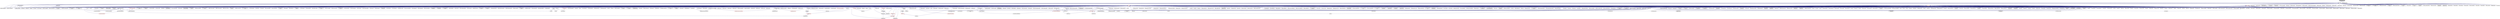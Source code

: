 digraph "thread_aware_timer.hpp"
{
  edge [fontname="Helvetica",fontsize="10",labelfontname="Helvetica",labelfontsize="10"];
  node [fontname="Helvetica",fontsize="10",shape=record];
  Node177 [label="thread_aware_timer.hpp",height=0.2,width=0.4,color="black", fillcolor="grey75", style="filled", fontcolor="black"];
  Node177 -> Node178 [dir="back",color="midnightblue",fontsize="10",style="solid",fontname="Helvetica"];
  Node178 [label="util.hpp",height=0.2,width=0.4,color="black", fillcolor="white", style="filled",URL="$df/d72/include_2util_8hpp.html"];
  Node178 -> Node179 [dir="back",color="midnightblue",fontsize="10",style="solid",fontname="Helvetica"];
  Node179 [label="1d_stencil_4_throttle.cpp",height=0.2,width=0.4,color="black", fillcolor="white", style="filled",URL="$d6/de5/1d__stencil__4__throttle_8cpp.html"];
  Node178 -> Node180 [dir="back",color="midnightblue",fontsize="10",style="solid",fontname="Helvetica"];
  Node180 [label="allgather_and_gate.hpp",height=0.2,width=0.4,color="black", fillcolor="white", style="filled",URL="$d9/dbb/allgather__and__gate_8hpp.html"];
  Node180 -> Node181 [dir="back",color="midnightblue",fontsize="10",style="solid",fontname="Helvetica"];
  Node181 [label="allgather_module.cpp",height=0.2,width=0.4,color="black", fillcolor="white", style="filled",URL="$df/de4/allgather__module_8cpp.html"];
  Node180 -> Node182 [dir="back",color="midnightblue",fontsize="10",style="solid",fontname="Helvetica"];
  Node182 [label="allgather_and_gate.cpp",height=0.2,width=0.4,color="black", fillcolor="white", style="filled",URL="$d1/d56/allgather__and__gate_8cpp.html"];
  Node180 -> Node183 [dir="back",color="midnightblue",fontsize="10",style="solid",fontname="Helvetica"];
  Node183 [label="ag_client.cpp",height=0.2,width=0.4,color="black", fillcolor="white", style="filled",URL="$d4/d5d/ag__client_8cpp.html"];
  Node178 -> Node182 [dir="back",color="midnightblue",fontsize="10",style="solid",fontname="Helvetica"];
  Node178 -> Node184 [dir="back",color="midnightblue",fontsize="10",style="solid",fontname="Helvetica"];
  Node184 [label="apex_balance.cpp",height=0.2,width=0.4,color="black", fillcolor="white", style="filled",URL="$d4/d8e/apex__balance_8cpp.html"];
  Node178 -> Node185 [dir="back",color="midnightblue",fontsize="10",style="solid",fontname="Helvetica"];
  Node185 [label="apex_fibonacci.cpp",height=0.2,width=0.4,color="black", fillcolor="white", style="filled",URL="$de/de1/apex__fibonacci_8cpp.html"];
  Node178 -> Node186 [dir="back",color="midnightblue",fontsize="10",style="solid",fontname="Helvetica"];
  Node186 [label="apex_policy_engine\l_active_thread_count.cpp",height=0.2,width=0.4,color="black", fillcolor="white", style="filled",URL="$d5/d01/apex__policy__engine__active__thread__count_8cpp.html"];
  Node178 -> Node187 [dir="back",color="midnightblue",fontsize="10",style="solid",fontname="Helvetica"];
  Node187 [label="apex_policy_engine\l_events.cpp",height=0.2,width=0.4,color="black", fillcolor="white", style="filled",URL="$df/d0f/apex__policy__engine__events_8cpp.html"];
  Node178 -> Node188 [dir="back",color="midnightblue",fontsize="10",style="solid",fontname="Helvetica"];
  Node188 [label="apex_policy_engine\l_periodic.cpp",height=0.2,width=0.4,color="black", fillcolor="white", style="filled",URL="$d5/d7b/apex__policy__engine__periodic_8cpp.html"];
  Node178 -> Node189 [dir="back",color="midnightblue",fontsize="10",style="solid",fontname="Helvetica"];
  Node189 [label="async_io_low_level.cpp",height=0.2,width=0.4,color="black", fillcolor="white", style="filled",URL="$dc/d10/async__io__low__level_8cpp.html"];
  Node178 -> Node190 [dir="back",color="midnightblue",fontsize="10",style="solid",fontname="Helvetica"];
  Node190 [label="sine.cpp",height=0.2,width=0.4,color="black", fillcolor="white", style="filled",URL="$d5/dd8/sine_8cpp.html"];
  Node178 -> Node191 [dir="back",color="midnightblue",fontsize="10",style="solid",fontname="Helvetica"];
  Node191 [label="factorial.cpp",height=0.2,width=0.4,color="black", fillcolor="white", style="filled",URL="$d9/d00/factorial_8cpp.html"];
  Node178 -> Node192 [dir="back",color="midnightblue",fontsize="10",style="solid",fontname="Helvetica"];
  Node192 [label="fibonacci.cpp",height=0.2,width=0.4,color="black", fillcolor="white", style="filled",URL="$d9/d89/fibonacci_8cpp.html"];
  Node178 -> Node193 [dir="back",color="midnightblue",fontsize="10",style="solid",fontname="Helvetica"];
  Node193 [label="fibonacci_await.cpp",height=0.2,width=0.4,color="black", fillcolor="white", style="filled",URL="$dc/d1c/fibonacci__await_8cpp.html"];
  Node178 -> Node194 [dir="back",color="midnightblue",fontsize="10",style="solid",fontname="Helvetica"];
  Node194 [label="fibonacci_dataflow.cpp",height=0.2,width=0.4,color="black", fillcolor="white", style="filled",URL="$df/d3d/fibonacci__dataflow_8cpp.html"];
  Node178 -> Node195 [dir="back",color="midnightblue",fontsize="10",style="solid",fontname="Helvetica"];
  Node195 [label="fibonacci_futures.cpp",height=0.2,width=0.4,color="black", fillcolor="white", style="filled",URL="$d6/de3/fibonacci__futures_8cpp.html"];
  Node178 -> Node196 [dir="back",color="midnightblue",fontsize="10",style="solid",fontname="Helvetica"];
  Node196 [label="fibonacci_futures_distributed.cpp",height=0.2,width=0.4,color="black", fillcolor="white", style="filled",URL="$d1/dc9/fibonacci__futures__distributed_8cpp.html"];
  Node178 -> Node197 [dir="back",color="midnightblue",fontsize="10",style="solid",fontname="Helvetica"];
  Node197 [label="fibonacci_one.cpp",height=0.2,width=0.4,color="black", fillcolor="white", style="filled",URL="$d8/d78/fibonacci__one_8cpp.html"];
  Node178 -> Node198 [dir="back",color="midnightblue",fontsize="10",style="solid",fontname="Helvetica"];
  Node198 [label="fractals.cpp",height=0.2,width=0.4,color="black", fillcolor="white", style="filled",URL="$d8/d58/fractals_8cpp.html"];
  Node178 -> Node199 [dir="back",color="midnightblue",fontsize="10",style="solid",fontname="Helvetica"];
  Node199 [label="fractals_executor.cpp",height=0.2,width=0.4,color="black", fillcolor="white", style="filled",URL="$d9/da9/fractals__executor_8cpp.html"];
  Node178 -> Node200 [dir="back",color="midnightblue",fontsize="10",style="solid",fontname="Helvetica"];
  Node200 [label="fractals_struct.cpp",height=0.2,width=0.4,color="black", fillcolor="white", style="filled",URL="$d8/d2f/fractals__struct_8cpp.html"];
  Node178 -> Node201 [dir="back",color="midnightblue",fontsize="10",style="solid",fontname="Helvetica"];
  Node201 [label="interval_timer.cpp",height=0.2,width=0.4,color="black", fillcolor="white", style="filled",URL="$de/df1/examples_2quickstart_2interval__timer_8cpp.html"];
  Node178 -> Node202 [dir="back",color="midnightblue",fontsize="10",style="solid",fontname="Helvetica"];
  Node202 [label="sierpinski.cpp",height=0.2,width=0.4,color="black", fillcolor="white", style="filled",URL="$d3/d7e/sierpinski_8cpp.html"];
  Node178 -> Node203 [dir="back",color="midnightblue",fontsize="10",style="solid",fontname="Helvetica"];
  Node203 [label="spell_check_file.cpp",height=0.2,width=0.4,color="black", fillcolor="white", style="filled",URL="$df/df7/spell__check__file_8cpp.html"];
  Node178 -> Node204 [dir="back",color="midnightblue",fontsize="10",style="solid",fontname="Helvetica"];
  Node204 [label="spell_check_simple.cpp",height=0.2,width=0.4,color="black", fillcolor="white", style="filled",URL="$dd/d54/spell__check__simple_8cpp.html"];
  Node178 -> Node205 [dir="back",color="midnightblue",fontsize="10",style="solid",fontname="Helvetica"];
  Node205 [label="thread_aware_timer.cpp",height=0.2,width=0.4,color="black", fillcolor="white", style="filled",URL="$df/d11/examples_2thread__aware__timer_2thread__aware__timer_8cpp.html"];
  Node178 -> Node206 [dir="back",color="midnightblue",fontsize="10",style="solid",fontname="Helvetica"];
  Node206 [label="hpx.hpp",height=0.2,width=0.4,color="red", fillcolor="white", style="filled",URL="$d0/daa/hpx_8hpp.html"];
  Node206 -> Node207 [dir="back",color="midnightblue",fontsize="10",style="solid",fontname="Helvetica"];
  Node207 [label="1d_stencil_1.cpp",height=0.2,width=0.4,color="black", fillcolor="white", style="filled",URL="$d2/db1/1d__stencil__1_8cpp.html"];
  Node206 -> Node208 [dir="back",color="midnightblue",fontsize="10",style="solid",fontname="Helvetica"];
  Node208 [label="1d_stencil_2.cpp",height=0.2,width=0.4,color="black", fillcolor="white", style="filled",URL="$d3/dd1/1d__stencil__2_8cpp.html"];
  Node206 -> Node209 [dir="back",color="midnightblue",fontsize="10",style="solid",fontname="Helvetica"];
  Node209 [label="1d_stencil_3.cpp",height=0.2,width=0.4,color="black", fillcolor="white", style="filled",URL="$db/d19/1d__stencil__3_8cpp.html"];
  Node206 -> Node210 [dir="back",color="midnightblue",fontsize="10",style="solid",fontname="Helvetica"];
  Node210 [label="1d_stencil_4.cpp",height=0.2,width=0.4,color="black", fillcolor="white", style="filled",URL="$d1/d7d/1d__stencil__4_8cpp.html"];
  Node206 -> Node211 [dir="back",color="midnightblue",fontsize="10",style="solid",fontname="Helvetica"];
  Node211 [label="1d_stencil_4_parallel.cpp",height=0.2,width=0.4,color="black", fillcolor="white", style="filled",URL="$d6/d05/1d__stencil__4__parallel_8cpp.html"];
  Node206 -> Node212 [dir="back",color="midnightblue",fontsize="10",style="solid",fontname="Helvetica"];
  Node212 [label="1d_stencil_4_repart.cpp",height=0.2,width=0.4,color="black", fillcolor="white", style="filled",URL="$d0/d6b/1d__stencil__4__repart_8cpp.html"];
  Node206 -> Node179 [dir="back",color="midnightblue",fontsize="10",style="solid",fontname="Helvetica"];
  Node206 -> Node213 [dir="back",color="midnightblue",fontsize="10",style="solid",fontname="Helvetica"];
  Node213 [label="1d_stencil_5.cpp",height=0.2,width=0.4,color="black", fillcolor="white", style="filled",URL="$d7/d2a/1d__stencil__5_8cpp.html"];
  Node206 -> Node214 [dir="back",color="midnightblue",fontsize="10",style="solid",fontname="Helvetica"];
  Node214 [label="1d_stencil_6.cpp",height=0.2,width=0.4,color="black", fillcolor="white", style="filled",URL="$db/de7/1d__stencil__6_8cpp.html"];
  Node206 -> Node215 [dir="back",color="midnightblue",fontsize="10",style="solid",fontname="Helvetica"];
  Node215 [label="1d_stencil_7.cpp",height=0.2,width=0.4,color="black", fillcolor="white", style="filled",URL="$d4/d5a/1d__stencil__7_8cpp.html"];
  Node206 -> Node216 [dir="back",color="midnightblue",fontsize="10",style="solid",fontname="Helvetica"];
  Node216 [label="1d_stencil_8.cpp",height=0.2,width=0.4,color="black", fillcolor="white", style="filled",URL="$df/de0/1d__stencil__8_8cpp.html"];
  Node206 -> Node217 [dir="back",color="midnightblue",fontsize="10",style="solid",fontname="Helvetica"];
  Node217 [label="accumulator.cpp",height=0.2,width=0.4,color="black", fillcolor="white", style="filled",URL="$d1/d81/accumulator_8cpp.html"];
  Node206 -> Node218 [dir="back",color="midnightblue",fontsize="10",style="solid",fontname="Helvetica"];
  Node218 [label="accumulator.hpp",height=0.2,width=0.4,color="red", fillcolor="white", style="filled",URL="$d4/d9d/server_2accumulator_8hpp.html"];
  Node218 -> Node217 [dir="back",color="midnightblue",fontsize="10",style="solid",fontname="Helvetica"];
  Node206 -> Node221 [dir="back",color="midnightblue",fontsize="10",style="solid",fontname="Helvetica"];
  Node221 [label="template_function_accumulator.hpp",height=0.2,width=0.4,color="black", fillcolor="white", style="filled",URL="$d7/da6/server_2template__function__accumulator_8hpp.html"];
  Node221 -> Node222 [dir="back",color="midnightblue",fontsize="10",style="solid",fontname="Helvetica"];
  Node222 [label="template_function_accumulator.cpp",height=0.2,width=0.4,color="black", fillcolor="white", style="filled",URL="$d5/d02/template__function__accumulator_8cpp.html"];
  Node221 -> Node223 [dir="back",color="midnightblue",fontsize="10",style="solid",fontname="Helvetica"];
  Node223 [label="template_function_accumulator.hpp",height=0.2,width=0.4,color="red", fillcolor="white", style="filled",URL="$d3/de9/template__function__accumulator_8hpp.html"];
  Node206 -> Node225 [dir="back",color="midnightblue",fontsize="10",style="solid",fontname="Helvetica"];
  Node225 [label="template_accumulator.cpp",height=0.2,width=0.4,color="black", fillcolor="white", style="filled",URL="$d0/d4a/template__accumulator_8cpp.html"];
  Node206 -> Node222 [dir="back",color="midnightblue",fontsize="10",style="solid",fontname="Helvetica"];
  Node206 -> Node223 [dir="back",color="midnightblue",fontsize="10",style="solid",fontname="Helvetica"];
  Node206 -> Node181 [dir="back",color="midnightblue",fontsize="10",style="solid",fontname="Helvetica"];
  Node206 -> Node226 [dir="back",color="midnightblue",fontsize="10",style="solid",fontname="Helvetica"];
  Node226 [label="allgather.cpp",height=0.2,width=0.4,color="black", fillcolor="white", style="filled",URL="$d7/d06/allgather_8cpp.html"];
  Node206 -> Node182 [dir="back",color="midnightblue",fontsize="10",style="solid",fontname="Helvetica"];
  Node206 -> Node183 [dir="back",color="midnightblue",fontsize="10",style="solid",fontname="Helvetica"];
  Node206 -> Node227 [dir="back",color="midnightblue",fontsize="10",style="solid",fontname="Helvetica"];
  Node227 [label="hpx_thread_phase.cpp",height=0.2,width=0.4,color="black", fillcolor="white", style="filled",URL="$d5/dca/hpx__thread__phase_8cpp.html"];
  Node206 -> Node228 [dir="back",color="midnightblue",fontsize="10",style="solid",fontname="Helvetica"];
  Node228 [label="os_thread_num.cpp",height=0.2,width=0.4,color="black", fillcolor="white", style="filled",URL="$d2/dfb/os__thread__num_8cpp.html"];
  Node206 -> Node229 [dir="back",color="midnightblue",fontsize="10",style="solid",fontname="Helvetica"];
  Node229 [label="cancelable_action.cpp",height=0.2,width=0.4,color="black", fillcolor="white", style="filled",URL="$d5/d0c/cancelable__action_8cpp.html"];
  Node206 -> Node230 [dir="back",color="midnightblue",fontsize="10",style="solid",fontname="Helvetica"];
  Node230 [label="cancelable_action.hpp",height=0.2,width=0.4,color="black", fillcolor="white", style="filled",URL="$d5/d4d/server_2cancelable__action_8hpp.html"];
  Node230 -> Node229 [dir="back",color="midnightblue",fontsize="10",style="solid",fontname="Helvetica"];
  Node230 -> Node231 [dir="back",color="midnightblue",fontsize="10",style="solid",fontname="Helvetica"];
  Node231 [label="cancelable_action.hpp",height=0.2,width=0.4,color="red", fillcolor="white", style="filled",URL="$d0/da3/stubs_2cancelable__action_8hpp.html"];
  Node206 -> Node231 [dir="back",color="midnightblue",fontsize="10",style="solid",fontname="Helvetica"];
  Node206 -> Node233 [dir="back",color="midnightblue",fontsize="10",style="solid",fontname="Helvetica"];
  Node233 [label="cancelable_action_client.cpp",height=0.2,width=0.4,color="black", fillcolor="white", style="filled",URL="$d1/db8/cancelable__action__client_8cpp.html"];
  Node206 -> Node234 [dir="back",color="midnightblue",fontsize="10",style="solid",fontname="Helvetica"];
  Node234 [label="cublas_matmul.cpp",height=0.2,width=0.4,color="black", fillcolor="white", style="filled",URL="$dd/d84/cublas__matmul_8cpp.html"];
  Node206 -> Node235 [dir="back",color="midnightblue",fontsize="10",style="solid",fontname="Helvetica"];
  Node235 [label="win_perf_counters.cpp",height=0.2,width=0.4,color="black", fillcolor="white", style="filled",URL="$d8/d11/win__perf__counters_8cpp.html"];
  Node206 -> Node236 [dir="back",color="midnightblue",fontsize="10",style="solid",fontname="Helvetica"];
  Node236 [label="win_perf_counters.hpp",height=0.2,width=0.4,color="black", fillcolor="white", style="filled",URL="$d5/da7/win__perf__counters_8hpp.html"];
  Node206 -> Node237 [dir="back",color="midnightblue",fontsize="10",style="solid",fontname="Helvetica"];
  Node237 [label="hello_world_component.hpp",height=0.2,width=0.4,color="red", fillcolor="white", style="filled",URL="$df/df0/hello__world__component_8hpp.html"];
  Node206 -> Node240 [dir="back",color="midnightblue",fontsize="10",style="solid",fontname="Helvetica"];
  Node240 [label="interpolate1d.cpp",height=0.2,width=0.4,color="black", fillcolor="white", style="filled",URL="$d0/d05/interpolate1d_8cpp.html"];
  Node206 -> Node241 [dir="back",color="midnightblue",fontsize="10",style="solid",fontname="Helvetica"];
  Node241 [label="partition.hpp",height=0.2,width=0.4,color="black", fillcolor="white", style="filled",URL="$d0/d7a/examples_2interpolate1d_2interpolate1d_2partition_8hpp.html"];
  Node241 -> Node240 [dir="back",color="midnightblue",fontsize="10",style="solid",fontname="Helvetica"];
  Node241 -> Node242 [dir="back",color="midnightblue",fontsize="10",style="solid",fontname="Helvetica"];
  Node242 [label="interpolate1d.hpp",height=0.2,width=0.4,color="red", fillcolor="white", style="filled",URL="$d4/dc7/interpolate1d_8hpp.html"];
  Node242 -> Node240 [dir="back",color="midnightblue",fontsize="10",style="solid",fontname="Helvetica"];
  Node206 -> Node244 [dir="back",color="midnightblue",fontsize="10",style="solid",fontname="Helvetica"];
  Node244 [label="partition.hpp",height=0.2,width=0.4,color="black", fillcolor="white", style="filled",URL="$d0/dff/examples_2interpolate1d_2interpolate1d_2server_2partition_8hpp.html"];
  Node244 -> Node241 [dir="back",color="midnightblue",fontsize="10",style="solid",fontname="Helvetica"];
  Node244 -> Node245 [dir="back",color="midnightblue",fontsize="10",style="solid",fontname="Helvetica"];
  Node245 [label="partition.cpp",height=0.2,width=0.4,color="black", fillcolor="white", style="filled",URL="$d0/d4f/examples_2interpolate1d_2interpolate1d_2server_2partition_8cpp.html"];
  Node206 -> Node242 [dir="back",color="midnightblue",fontsize="10",style="solid",fontname="Helvetica"];
  Node206 -> Node246 [dir="back",color="midnightblue",fontsize="10",style="solid",fontname="Helvetica"];
  Node246 [label="read_values.cpp",height=0.2,width=0.4,color="black", fillcolor="white", style="filled",URL="$d0/d8c/interpolate1d_2interpolate1d_2read__values_8cpp.html"];
  Node206 -> Node245 [dir="back",color="midnightblue",fontsize="10",style="solid",fontname="Helvetica"];
  Node206 -> Node247 [dir="back",color="midnightblue",fontsize="10",style="solid",fontname="Helvetica"];
  Node247 [label="jacobi.cpp",height=0.2,width=0.4,color="black", fillcolor="white", style="filled",URL="$d2/d27/jacobi_8cpp.html"];
  Node206 -> Node248 [dir="back",color="midnightblue",fontsize="10",style="solid",fontname="Helvetica"];
  Node248 [label="grid.cpp",height=0.2,width=0.4,color="black", fillcolor="white", style="filled",URL="$d6/d1b/jacobi__component_2grid_8cpp.html"];
  Node206 -> Node249 [dir="back",color="midnightblue",fontsize="10",style="solid",fontname="Helvetica"];
  Node249 [label="row.cpp",height=0.2,width=0.4,color="black", fillcolor="white", style="filled",URL="$d3/d86/server_2row_8cpp.html"];
  Node206 -> Node250 [dir="back",color="midnightblue",fontsize="10",style="solid",fontname="Helvetica"];
  Node250 [label="solver.cpp",height=0.2,width=0.4,color="black", fillcolor="white", style="filled",URL="$d6/d94/solver_8cpp.html"];
  Node206 -> Node251 [dir="back",color="midnightblue",fontsize="10",style="solid",fontname="Helvetica"];
  Node251 [label="stencil_iterator.cpp",height=0.2,width=0.4,color="black", fillcolor="white", style="filled",URL="$d6/de1/server_2stencil__iterator_8cpp.html"];
  Node206 -> Node252 [dir="back",color="midnightblue",fontsize="10",style="solid",fontname="Helvetica"];
  Node252 [label="stencil_iterator.cpp",height=0.2,width=0.4,color="black", fillcolor="white", style="filled",URL="$d7/d71/stencil__iterator_8cpp.html"];
  Node206 -> Node253 [dir="back",color="midnightblue",fontsize="10",style="solid",fontname="Helvetica"];
  Node253 [label="jacobi.cpp",height=0.2,width=0.4,color="black", fillcolor="white", style="filled",URL="$d3/d44/smp_2jacobi_8cpp.html"];
  Node206 -> Node254 [dir="back",color="midnightblue",fontsize="10",style="solid",fontname="Helvetica"];
  Node254 [label="jacobi_hpx.cpp",height=0.2,width=0.4,color="black", fillcolor="white", style="filled",URL="$d8/d72/jacobi__hpx_8cpp.html"];
  Node206 -> Node255 [dir="back",color="midnightblue",fontsize="10",style="solid",fontname="Helvetica"];
  Node255 [label="jacobi_nonuniform.cpp",height=0.2,width=0.4,color="black", fillcolor="white", style="filled",URL="$dd/ddc/jacobi__nonuniform_8cpp.html"];
  Node206 -> Node256 [dir="back",color="midnightblue",fontsize="10",style="solid",fontname="Helvetica"];
  Node256 [label="jacobi_nonuniform_hpx.cpp",height=0.2,width=0.4,color="black", fillcolor="white", style="filled",URL="$de/d56/jacobi__nonuniform__hpx_8cpp.html"];
  Node206 -> Node257 [dir="back",color="midnightblue",fontsize="10",style="solid",fontname="Helvetica"];
  Node257 [label="nqueen.cpp",height=0.2,width=0.4,color="black", fillcolor="white", style="filled",URL="$db/dca/nqueen_8cpp.html"];
  Node206 -> Node258 [dir="back",color="midnightblue",fontsize="10",style="solid",fontname="Helvetica"];
  Node258 [label="nqueen.hpp",height=0.2,width=0.4,color="red", fillcolor="white", style="filled",URL="$de/d58/server_2nqueen_8hpp.html"];
  Node258 -> Node257 [dir="back",color="midnightblue",fontsize="10",style="solid",fontname="Helvetica"];
  Node206 -> Node261 [dir="back",color="midnightblue",fontsize="10",style="solid",fontname="Helvetica"];
  Node261 [label="nqueen_client.cpp",height=0.2,width=0.4,color="black", fillcolor="white", style="filled",URL="$d3/d5e/nqueen__client_8cpp.html"];
  Node206 -> Node262 [dir="back",color="midnightblue",fontsize="10",style="solid",fontname="Helvetica"];
  Node262 [label="sine.cpp",height=0.2,width=0.4,color="black", fillcolor="white", style="filled",URL="$d3/d0d/server_2sine_8cpp.html"];
  Node206 -> Node263 [dir="back",color="midnightblue",fontsize="10",style="solid",fontname="Helvetica"];
  Node263 [label="sine.hpp",height=0.2,width=0.4,color="black", fillcolor="white", style="filled",URL="$d8/dac/sine_8hpp.html"];
  Node263 -> Node262 [dir="back",color="midnightblue",fontsize="10",style="solid",fontname="Helvetica"];
  Node263 -> Node190 [dir="back",color="midnightblue",fontsize="10",style="solid",fontname="Helvetica"];
  Node206 -> Node190 [dir="back",color="midnightblue",fontsize="10",style="solid",fontname="Helvetica"];
  Node206 -> Node264 [dir="back",color="midnightblue",fontsize="10",style="solid",fontname="Helvetica"];
  Node264 [label="sine_client.cpp",height=0.2,width=0.4,color="black", fillcolor="white", style="filled",URL="$db/d62/sine__client_8cpp.html"];
  Node206 -> Node265 [dir="back",color="midnightblue",fontsize="10",style="solid",fontname="Helvetica"];
  Node265 [label="qt.cpp",height=0.2,width=0.4,color="black", fillcolor="white", style="filled",URL="$df/d90/qt_8cpp.html"];
  Node206 -> Node266 [dir="back",color="midnightblue",fontsize="10",style="solid",fontname="Helvetica"];
  Node266 [label="queue_client.cpp",height=0.2,width=0.4,color="black", fillcolor="white", style="filled",URL="$d7/d96/queue__client_8cpp.html"];
  Node206 -> Node267 [dir="back",color="midnightblue",fontsize="10",style="solid",fontname="Helvetica"];
  Node267 [label="customize_async.cpp",height=0.2,width=0.4,color="black", fillcolor="white", style="filled",URL="$d0/d82/customize__async_8cpp.html"];
  Node206 -> Node268 [dir="back",color="midnightblue",fontsize="10",style="solid",fontname="Helvetica"];
  Node268 [label="data_actions.cpp",height=0.2,width=0.4,color="black", fillcolor="white", style="filled",URL="$dc/d68/data__actions_8cpp.html"];
  Node206 -> Node269 [dir="back",color="midnightblue",fontsize="10",style="solid",fontname="Helvetica"];
  Node269 [label="error_handling.cpp",height=0.2,width=0.4,color="black", fillcolor="white", style="filled",URL="$d9/d96/error__handling_8cpp.html"];
  Node206 -> Node270 [dir="back",color="midnightblue",fontsize="10",style="solid",fontname="Helvetica"];
  Node270 [label="event_synchronization.cpp",height=0.2,width=0.4,color="black", fillcolor="white", style="filled",URL="$d0/d35/event__synchronization_8cpp.html"];
  Node206 -> Node191 [dir="back",color="midnightblue",fontsize="10",style="solid",fontname="Helvetica"];
  Node206 -> Node271 [dir="back",color="midnightblue",fontsize="10",style="solid",fontname="Helvetica"];
  Node271 [label="file_serialization.cpp",height=0.2,width=0.4,color="black", fillcolor="white", style="filled",URL="$de/d58/file__serialization_8cpp.html"];
  Node206 -> Node272 [dir="back",color="midnightblue",fontsize="10",style="solid",fontname="Helvetica"];
  Node272 [label="init_globally.cpp",height=0.2,width=0.4,color="black", fillcolor="white", style="filled",URL="$d6/dad/init__globally_8cpp.html"];
  Node206 -> Node273 [dir="back",color="midnightblue",fontsize="10",style="solid",fontname="Helvetica"];
  Node273 [label="interest_calculator.cpp",height=0.2,width=0.4,color="black", fillcolor="white", style="filled",URL="$d2/d86/interest__calculator_8cpp.html"];
  Node206 -> Node274 [dir="back",color="midnightblue",fontsize="10",style="solid",fontname="Helvetica"];
  Node274 [label="non_atomic_rma.cpp",height=0.2,width=0.4,color="black", fillcolor="white", style="filled",URL="$d7/d8b/non__atomic__rma_8cpp.html"];
  Node206 -> Node275 [dir="back",color="midnightblue",fontsize="10",style="solid",fontname="Helvetica"];
  Node275 [label="partitioned_vector\l_spmd_foreach.cpp",height=0.2,width=0.4,color="black", fillcolor="white", style="filled",URL="$db/d7c/partitioned__vector__spmd__foreach_8cpp.html"];
  Node206 -> Node276 [dir="back",color="midnightblue",fontsize="10",style="solid",fontname="Helvetica"];
  Node276 [label="pipeline1.cpp",height=0.2,width=0.4,color="black", fillcolor="white", style="filled",URL="$d5/d77/pipeline1_8cpp.html"];
  Node206 -> Node277 [dir="back",color="midnightblue",fontsize="10",style="solid",fontname="Helvetica"];
  Node277 [label="quicksort.cpp",height=0.2,width=0.4,color="black", fillcolor="white", style="filled",URL="$d3/d1e/quicksort_8cpp.html"];
  Node206 -> Node278 [dir="back",color="midnightblue",fontsize="10",style="solid",fontname="Helvetica"];
  Node278 [label="receive_buffer.cpp",height=0.2,width=0.4,color="black", fillcolor="white", style="filled",URL="$d7/d10/receive__buffer_8cpp.html"];
  Node206 -> Node279 [dir="back",color="midnightblue",fontsize="10",style="solid",fontname="Helvetica"];
  Node279 [label="safe_object.cpp",height=0.2,width=0.4,color="black", fillcolor="white", style="filled",URL="$dd/d52/safe__object_8cpp.html"];
  Node206 -> Node280 [dir="back",color="midnightblue",fontsize="10",style="solid",fontname="Helvetica"];
  Node280 [label="sort_by_key_demo.cpp",height=0.2,width=0.4,color="black", fillcolor="white", style="filled",URL="$da/d20/sort__by__key__demo_8cpp.html"];
  Node206 -> Node281 [dir="back",color="midnightblue",fontsize="10",style="solid",fontname="Helvetica"];
  Node281 [label="timed_wake.cpp",height=0.2,width=0.4,color="black", fillcolor="white", style="filled",URL="$d8/df9/timed__wake_8cpp.html"];
  Node206 -> Node282 [dir="back",color="midnightblue",fontsize="10",style="solid",fontname="Helvetica"];
  Node282 [label="vector_counting_dotproduct.cpp",height=0.2,width=0.4,color="black", fillcolor="white", style="filled",URL="$df/de9/vector__counting__dotproduct_8cpp.html"];
  Node206 -> Node283 [dir="back",color="midnightblue",fontsize="10",style="solid",fontname="Helvetica"];
  Node283 [label="vector_zip_dotproduct.cpp",height=0.2,width=0.4,color="black", fillcolor="white", style="filled",URL="$dc/d18/vector__zip__dotproduct_8cpp.html"];
  Node206 -> Node284 [dir="back",color="midnightblue",fontsize="10",style="solid",fontname="Helvetica"];
  Node284 [label="zerocopy_rdma.cpp",height=0.2,width=0.4,color="black", fillcolor="white", style="filled",URL="$d1/dad/zerocopy__rdma_8cpp.html"];
  Node206 -> Node285 [dir="back",color="midnightblue",fontsize="10",style="solid",fontname="Helvetica"];
  Node285 [label="random_mem_access.cpp",height=0.2,width=0.4,color="black", fillcolor="white", style="filled",URL="$d1/d51/random__mem__access_8cpp.html"];
  Node206 -> Node286 [dir="back",color="midnightblue",fontsize="10",style="solid",fontname="Helvetica"];
  Node286 [label="random_mem_access.hpp",height=0.2,width=0.4,color="red", fillcolor="white", style="filled",URL="$d0/d19/server_2random__mem__access_8hpp.html"];
  Node286 -> Node285 [dir="back",color="midnightblue",fontsize="10",style="solid",fontname="Helvetica"];
  Node206 -> Node289 [dir="back",color="midnightblue",fontsize="10",style="solid",fontname="Helvetica"];
  Node289 [label="random_mem_access_client.cpp",height=0.2,width=0.4,color="black", fillcolor="white", style="filled",URL="$df/d1b/random__mem__access__client_8cpp.html"];
  Node206 -> Node290 [dir="back",color="midnightblue",fontsize="10",style="solid",fontname="Helvetica"];
  Node290 [label="oversubscribing_resource\l_partitioner.cpp",height=0.2,width=0.4,color="black", fillcolor="white", style="filled",URL="$dd/dee/oversubscribing__resource__partitioner_8cpp.html"];
  Node206 -> Node291 [dir="back",color="midnightblue",fontsize="10",style="solid",fontname="Helvetica"];
  Node291 [label="simple_resource_partitioner.cpp",height=0.2,width=0.4,color="black", fillcolor="white", style="filled",URL="$d5/df9/simple__resource__partitioner_8cpp.html"];
  Node206 -> Node292 [dir="back",color="midnightblue",fontsize="10",style="solid",fontname="Helvetica"];
  Node292 [label="dimension.hpp",height=0.2,width=0.4,color="red", fillcolor="white", style="filled",URL="$d6/d39/sheneos_2sheneos_2dimension_8hpp.html"];
  Node292 -> Node298 [dir="back",color="midnightblue",fontsize="10",style="solid",fontname="Helvetica"];
  Node298 [label="partition3d.hpp",height=0.2,width=0.4,color="black", fillcolor="white", style="filled",URL="$dd/dbf/server_2partition3d_8hpp.html"];
  Node298 -> Node299 [dir="back",color="midnightblue",fontsize="10",style="solid",fontname="Helvetica"];
  Node299 [label="partition3d.hpp",height=0.2,width=0.4,color="black", fillcolor="white", style="filled",URL="$d1/d50/partition3d_8hpp.html"];
  Node299 -> Node295 [dir="back",color="midnightblue",fontsize="10",style="solid",fontname="Helvetica"];
  Node295 [label="interpolator.cpp",height=0.2,width=0.4,color="black", fillcolor="white", style="filled",URL="$d5/d02/interpolator_8cpp.html"];
  Node299 -> Node300 [dir="back",color="midnightblue",fontsize="10",style="solid",fontname="Helvetica"];
  Node300 [label="interpolator.hpp",height=0.2,width=0.4,color="red", fillcolor="white", style="filled",URL="$dc/d3b/interpolator_8hpp.html"];
  Node300 -> Node295 [dir="back",color="midnightblue",fontsize="10",style="solid",fontname="Helvetica"];
  Node300 -> Node303 [dir="back",color="midnightblue",fontsize="10",style="solid",fontname="Helvetica"];
  Node303 [label="sheneos_test.cpp",height=0.2,width=0.4,color="black", fillcolor="white", style="filled",URL="$d4/d6e/sheneos__test_8cpp.html"];
  Node298 -> Node297 [dir="back",color="midnightblue",fontsize="10",style="solid",fontname="Helvetica"];
  Node297 [label="partition3d.cpp",height=0.2,width=0.4,color="black", fillcolor="white", style="filled",URL="$de/d70/partition3d_8cpp.html"];
  Node206 -> Node295 [dir="back",color="midnightblue",fontsize="10",style="solid",fontname="Helvetica"];
  Node206 -> Node299 [dir="back",color="midnightblue",fontsize="10",style="solid",fontname="Helvetica"];
  Node206 -> Node298 [dir="back",color="midnightblue",fontsize="10",style="solid",fontname="Helvetica"];
  Node206 -> Node300 [dir="back",color="midnightblue",fontsize="10",style="solid",fontname="Helvetica"];
  Node206 -> Node304 [dir="back",color="midnightblue",fontsize="10",style="solid",fontname="Helvetica"];
  Node304 [label="configuration.hpp",height=0.2,width=0.4,color="red", fillcolor="white", style="filled",URL="$dc/d0a/configuration_8hpp.html"];
  Node304 -> Node300 [dir="back",color="midnightblue",fontsize="10",style="solid",fontname="Helvetica"];
  Node206 -> Node296 [dir="back",color="midnightblue",fontsize="10",style="solid",fontname="Helvetica"];
  Node296 [label="read_values.cpp",height=0.2,width=0.4,color="black", fillcolor="white", style="filled",URL="$d7/da4/sheneos_2sheneos_2read__values_8cpp.html"];
  Node206 -> Node297 [dir="back",color="midnightblue",fontsize="10",style="solid",fontname="Helvetica"];
  Node206 -> Node303 [dir="back",color="midnightblue",fontsize="10",style="solid",fontname="Helvetica"];
  Node206 -> Node306 [dir="back",color="midnightblue",fontsize="10",style="solid",fontname="Helvetica"];
  Node306 [label="startup_shutdown.cpp",height=0.2,width=0.4,color="black", fillcolor="white", style="filled",URL="$d3/dfc/server_2startup__shutdown_8cpp.html"];
  Node206 -> Node307 [dir="back",color="midnightblue",fontsize="10",style="solid",fontname="Helvetica"];
  Node307 [label="startup_shutdown.cpp",height=0.2,width=0.4,color="black", fillcolor="white", style="filled",URL="$d0/ddb/startup__shutdown_8cpp.html"];
  Node206 -> Node308 [dir="back",color="midnightblue",fontsize="10",style="solid",fontname="Helvetica"];
  Node308 [label="spin.cpp",height=0.2,width=0.4,color="black", fillcolor="white", style="filled",URL="$d7/df2/spin_8cpp.html"];
  Node206 -> Node309 [dir="back",color="midnightblue",fontsize="10",style="solid",fontname="Helvetica"];
  Node309 [label="throttle.cpp",height=0.2,width=0.4,color="black", fillcolor="white", style="filled",URL="$de/d56/server_2throttle_8cpp.html"];
  Node206 -> Node310 [dir="back",color="midnightblue",fontsize="10",style="solid",fontname="Helvetica"];
  Node310 [label="throttle.hpp",height=0.2,width=0.4,color="black", fillcolor="white", style="filled",URL="$db/dc9/server_2throttle_8hpp.html"];
  Node310 -> Node309 [dir="back",color="midnightblue",fontsize="10",style="solid",fontname="Helvetica"];
  Node310 -> Node311 [dir="back",color="midnightblue",fontsize="10",style="solid",fontname="Helvetica"];
  Node311 [label="throttle.hpp",height=0.2,width=0.4,color="black", fillcolor="white", style="filled",URL="$d5/dec/stubs_2throttle_8hpp.html"];
  Node311 -> Node312 [dir="back",color="midnightblue",fontsize="10",style="solid",fontname="Helvetica"];
  Node312 [label="throttle.hpp",height=0.2,width=0.4,color="red", fillcolor="white", style="filled",URL="$d2/d2e/throttle_8hpp.html"];
  Node312 -> Node313 [dir="back",color="midnightblue",fontsize="10",style="solid",fontname="Helvetica"];
  Node313 [label="throttle.cpp",height=0.2,width=0.4,color="black", fillcolor="white", style="filled",URL="$db/d02/throttle_8cpp.html"];
  Node206 -> Node311 [dir="back",color="midnightblue",fontsize="10",style="solid",fontname="Helvetica"];
  Node206 -> Node313 [dir="back",color="midnightblue",fontsize="10",style="solid",fontname="Helvetica"];
  Node206 -> Node312 [dir="back",color="midnightblue",fontsize="10",style="solid",fontname="Helvetica"];
  Node206 -> Node315 [dir="back",color="midnightblue",fontsize="10",style="solid",fontname="Helvetica"];
  Node315 [label="transpose_await.cpp",height=0.2,width=0.4,color="black", fillcolor="white", style="filled",URL="$de/d68/transpose__await_8cpp.html"];
  Node206 -> Node316 [dir="back",color="midnightblue",fontsize="10",style="solid",fontname="Helvetica"];
  Node316 [label="transpose_block.cpp",height=0.2,width=0.4,color="black", fillcolor="white", style="filled",URL="$d0/de1/transpose__block_8cpp.html"];
  Node206 -> Node317 [dir="back",color="midnightblue",fontsize="10",style="solid",fontname="Helvetica"];
  Node317 [label="transpose_block_numa.cpp",height=0.2,width=0.4,color="black", fillcolor="white", style="filled",URL="$dd/d3b/transpose__block__numa_8cpp.html"];
  Node206 -> Node318 [dir="back",color="midnightblue",fontsize="10",style="solid",fontname="Helvetica"];
  Node318 [label="transpose_serial.cpp",height=0.2,width=0.4,color="black", fillcolor="white", style="filled",URL="$db/d74/transpose__serial_8cpp.html"];
  Node206 -> Node319 [dir="back",color="midnightblue",fontsize="10",style="solid",fontname="Helvetica"];
  Node319 [label="transpose_serial_block.cpp",height=0.2,width=0.4,color="black", fillcolor="white", style="filled",URL="$d8/daa/transpose__serial__block_8cpp.html"];
  Node206 -> Node320 [dir="back",color="midnightblue",fontsize="10",style="solid",fontname="Helvetica"];
  Node320 [label="transpose_serial_vector.cpp",height=0.2,width=0.4,color="black", fillcolor="white", style="filled",URL="$d4/d04/transpose__serial__vector_8cpp.html"];
  Node206 -> Node321 [dir="back",color="midnightblue",fontsize="10",style="solid",fontname="Helvetica"];
  Node321 [label="transpose_smp.cpp",height=0.2,width=0.4,color="black", fillcolor="white", style="filled",URL="$d2/d99/transpose__smp_8cpp.html"];
  Node206 -> Node322 [dir="back",color="midnightblue",fontsize="10",style="solid",fontname="Helvetica"];
  Node322 [label="transpose_smp_block.cpp",height=0.2,width=0.4,color="black", fillcolor="white", style="filled",URL="$da/d4d/transpose__smp__block_8cpp.html"];
  Node206 -> Node323 [dir="back",color="midnightblue",fontsize="10",style="solid",fontname="Helvetica"];
  Node323 [label="simple_central_tuplespace.hpp",height=0.2,width=0.4,color="red", fillcolor="white", style="filled",URL="$db/d69/server_2simple__central__tuplespace_8hpp.html"];
  Node323 -> Node324 [dir="back",color="midnightblue",fontsize="10",style="solid",fontname="Helvetica"];
  Node324 [label="simple_central_tuplespace.cpp",height=0.2,width=0.4,color="black", fillcolor="white", style="filled",URL="$d3/dec/simple__central__tuplespace_8cpp.html"];
  Node206 -> Node328 [dir="back",color="midnightblue",fontsize="10",style="solid",fontname="Helvetica"];
  Node328 [label="tuples_warehouse.hpp",height=0.2,width=0.4,color="black", fillcolor="white", style="filled",URL="$da/de6/tuples__warehouse_8hpp.html"];
  Node328 -> Node323 [dir="back",color="midnightblue",fontsize="10",style="solid",fontname="Helvetica"];
  Node206 -> Node324 [dir="back",color="midnightblue",fontsize="10",style="solid",fontname="Helvetica"];
  Node206 -> Node329 [dir="back",color="midnightblue",fontsize="10",style="solid",fontname="Helvetica"];
  Node329 [label="hpx_runtime.cpp",height=0.2,width=0.4,color="black", fillcolor="white", style="filled",URL="$d7/d1e/hpx__runtime_8cpp.html"];
  Node206 -> Node330 [dir="back",color="midnightblue",fontsize="10",style="solid",fontname="Helvetica"];
  Node330 [label="synchronize.cpp",height=0.2,width=0.4,color="black", fillcolor="white", style="filled",URL="$da/da2/synchronize_8cpp.html"];
  Node206 -> Node331 [dir="back",color="midnightblue",fontsize="10",style="solid",fontname="Helvetica"];
  Node331 [label="agas_cache_timings.cpp",height=0.2,width=0.4,color="black", fillcolor="white", style="filled",URL="$dd/d37/agas__cache__timings_8cpp.html"];
  Node206 -> Node332 [dir="back",color="midnightblue",fontsize="10",style="solid",fontname="Helvetica"];
  Node332 [label="async_overheads.cpp",height=0.2,width=0.4,color="black", fillcolor="white", style="filled",URL="$de/da6/async__overheads_8cpp.html"];
  Node206 -> Node333 [dir="back",color="midnightblue",fontsize="10",style="solid",fontname="Helvetica"];
  Node333 [label="coroutines_call_overhead.cpp",height=0.2,width=0.4,color="black", fillcolor="white", style="filled",URL="$da/d1e/coroutines__call__overhead_8cpp.html"];
  Node206 -> Node334 [dir="back",color="midnightblue",fontsize="10",style="solid",fontname="Helvetica"];
  Node334 [label="foreach_scaling.cpp",height=0.2,width=0.4,color="black", fillcolor="white", style="filled",URL="$d4/d94/foreach__scaling_8cpp.html"];
  Node206 -> Node335 [dir="back",color="midnightblue",fontsize="10",style="solid",fontname="Helvetica"];
  Node335 [label="function_object_wrapper\l_overhead.cpp",height=0.2,width=0.4,color="black", fillcolor="white", style="filled",URL="$d5/d6f/function__object__wrapper__overhead_8cpp.html"];
  Node206 -> Node336 [dir="back",color="midnightblue",fontsize="10",style="solid",fontname="Helvetica"];
  Node336 [label="hpx_homogeneous_timed\l_task_spawn_executors.cpp",height=0.2,width=0.4,color="black", fillcolor="white", style="filled",URL="$d1/d3b/hpx__homogeneous__timed__task__spawn__executors_8cpp.html"];
  Node206 -> Node337 [dir="back",color="midnightblue",fontsize="10",style="solid",fontname="Helvetica"];
  Node337 [label="htts2_hpx.cpp",height=0.2,width=0.4,color="black", fillcolor="white", style="filled",URL="$d2/daf/htts2__hpx_8cpp.html"];
  Node206 -> Node338 [dir="back",color="midnightblue",fontsize="10",style="solid",fontname="Helvetica"];
  Node338 [label="partitioned_vector\l_foreach.cpp",height=0.2,width=0.4,color="black", fillcolor="white", style="filled",URL="$df/d5f/partitioned__vector__foreach_8cpp.html"];
  Node206 -> Node339 [dir="back",color="midnightblue",fontsize="10",style="solid",fontname="Helvetica"];
  Node339 [label="serialization_overhead.cpp",height=0.2,width=0.4,color="black", fillcolor="white", style="filled",URL="$d3/df8/serialization__overhead_8cpp.html"];
  Node206 -> Node340 [dir="back",color="midnightblue",fontsize="10",style="solid",fontname="Helvetica"];
  Node340 [label="sizeof.cpp",height=0.2,width=0.4,color="black", fillcolor="white", style="filled",URL="$d3/d0f/sizeof_8cpp.html"];
  Node206 -> Node341 [dir="back",color="midnightblue",fontsize="10",style="solid",fontname="Helvetica"];
  Node341 [label="skynet.cpp",height=0.2,width=0.4,color="black", fillcolor="white", style="filled",URL="$d0/dc3/skynet_8cpp.html"];
  Node206 -> Node342 [dir="back",color="midnightblue",fontsize="10",style="solid",fontname="Helvetica"];
  Node342 [label="stencil3_iterators.cpp",height=0.2,width=0.4,color="black", fillcolor="white", style="filled",URL="$db/d9e/stencil3__iterators_8cpp.html"];
  Node206 -> Node343 [dir="back",color="midnightblue",fontsize="10",style="solid",fontname="Helvetica"];
  Node343 [label="stream.cpp",height=0.2,width=0.4,color="black", fillcolor="white", style="filled",URL="$da/d5f/stream_8cpp.html"];
  Node206 -> Node344 [dir="back",color="midnightblue",fontsize="10",style="solid",fontname="Helvetica"];
  Node344 [label="timed_task_spawn.cpp",height=0.2,width=0.4,color="black", fillcolor="white", style="filled",URL="$df/de1/timed__task__spawn_8cpp.html"];
  Node206 -> Node345 [dir="back",color="midnightblue",fontsize="10",style="solid",fontname="Helvetica"];
  Node345 [label="transform_reduce_binary\l_scaling.cpp",height=0.2,width=0.4,color="black", fillcolor="white", style="filled",URL="$d1/dae/transform__reduce__binary__scaling_8cpp.html"];
  Node206 -> Node346 [dir="back",color="midnightblue",fontsize="10",style="solid",fontname="Helvetica"];
  Node346 [label="transform_reduce_scaling.cpp",height=0.2,width=0.4,color="black", fillcolor="white", style="filled",URL="$db/d2a/transform__reduce__scaling_8cpp.html"];
  Node206 -> Node347 [dir="back",color="midnightblue",fontsize="10",style="solid",fontname="Helvetica"];
  Node347 [label="minmax_element_performance.cpp",height=0.2,width=0.4,color="black", fillcolor="white", style="filled",URL="$d9/d93/minmax__element__performance_8cpp.html"];
  Node206 -> Node348 [dir="back",color="midnightblue",fontsize="10",style="solid",fontname="Helvetica"];
  Node348 [label="barrier_performance.cpp",height=0.2,width=0.4,color="black", fillcolor="white", style="filled",URL="$d6/d6c/barrier__performance_8cpp.html"];
  Node206 -> Node349 [dir="back",color="midnightblue",fontsize="10",style="solid",fontname="Helvetica"];
  Node349 [label="network_storage.cpp",height=0.2,width=0.4,color="black", fillcolor="white", style="filled",URL="$db/daa/network__storage_8cpp.html"];
  Node206 -> Node350 [dir="back",color="midnightblue",fontsize="10",style="solid",fontname="Helvetica"];
  Node350 [label="simple_profiler.hpp",height=0.2,width=0.4,color="black", fillcolor="white", style="filled",URL="$d8/d02/simple__profiler_8hpp.html"];
  Node350 -> Node349 [dir="back",color="midnightblue",fontsize="10",style="solid",fontname="Helvetica"];
  Node206 -> Node351 [dir="back",color="midnightblue",fontsize="10",style="solid",fontname="Helvetica"];
  Node351 [label="osu_bcast.cpp",height=0.2,width=0.4,color="black", fillcolor="white", style="filled",URL="$d3/dca/osu__bcast_8cpp.html"];
  Node206 -> Node352 [dir="back",color="midnightblue",fontsize="10",style="solid",fontname="Helvetica"];
  Node352 [label="osu_bibw.cpp",height=0.2,width=0.4,color="black", fillcolor="white", style="filled",URL="$d2/d04/osu__bibw_8cpp.html"];
  Node206 -> Node353 [dir="back",color="midnightblue",fontsize="10",style="solid",fontname="Helvetica"];
  Node353 [label="osu_bw.cpp",height=0.2,width=0.4,color="black", fillcolor="white", style="filled",URL="$d4/d20/osu__bw_8cpp.html"];
  Node206 -> Node354 [dir="back",color="midnightblue",fontsize="10",style="solid",fontname="Helvetica"];
  Node354 [label="osu_latency.cpp",height=0.2,width=0.4,color="black", fillcolor="white", style="filled",URL="$df/d58/osu__latency_8cpp.html"];
  Node206 -> Node355 [dir="back",color="midnightblue",fontsize="10",style="solid",fontname="Helvetica"];
  Node355 [label="osu_multi_lat.cpp",height=0.2,width=0.4,color="black", fillcolor="white", style="filled",URL="$d7/d91/osu__multi__lat_8cpp.html"];
  Node206 -> Node356 [dir="back",color="midnightblue",fontsize="10",style="solid",fontname="Helvetica"];
  Node356 [label="osu_scatter.cpp",height=0.2,width=0.4,color="black", fillcolor="white", style="filled",URL="$d4/d4c/osu__scatter_8cpp.html"];
  Node206 -> Node357 [dir="back",color="midnightblue",fontsize="10",style="solid",fontname="Helvetica"];
  Node357 [label="pingpong_performance.cpp",height=0.2,width=0.4,color="black", fillcolor="white", style="filled",URL="$de/d03/pingpong__performance_8cpp.html"];
  Node206 -> Node358 [dir="back",color="midnightblue",fontsize="10",style="solid",fontname="Helvetica"];
  Node358 [label="benchmark_is_heap.cpp",height=0.2,width=0.4,color="black", fillcolor="white", style="filled",URL="$da/d4f/benchmark__is__heap_8cpp.html"];
  Node206 -> Node359 [dir="back",color="midnightblue",fontsize="10",style="solid",fontname="Helvetica"];
  Node359 [label="benchmark_is_heap_until.cpp",height=0.2,width=0.4,color="black", fillcolor="white", style="filled",URL="$dc/df5/benchmark__is__heap__until_8cpp.html"];
  Node206 -> Node360 [dir="back",color="midnightblue",fontsize="10",style="solid",fontname="Helvetica"];
  Node360 [label="benchmark_merge.cpp",height=0.2,width=0.4,color="black", fillcolor="white", style="filled",URL="$dd/d49/benchmark__merge_8cpp.html"];
  Node206 -> Node361 [dir="back",color="midnightblue",fontsize="10",style="solid",fontname="Helvetica"];
  Node361 [label="benchmark_partition.cpp",height=0.2,width=0.4,color="black", fillcolor="white", style="filled",URL="$d9/d88/benchmark__partition_8cpp.html"];
  Node206 -> Node362 [dir="back",color="midnightblue",fontsize="10",style="solid",fontname="Helvetica"];
  Node362 [label="benchmark_partition\l_copy.cpp",height=0.2,width=0.4,color="black", fillcolor="white", style="filled",URL="$d3/d0e/benchmark__partition__copy_8cpp.html"];
  Node206 -> Node363 [dir="back",color="midnightblue",fontsize="10",style="solid",fontname="Helvetica"];
  Node363 [label="benchmark_unique_copy.cpp",height=0.2,width=0.4,color="black", fillcolor="white", style="filled",URL="$d9/d53/benchmark__unique__copy_8cpp.html"];
  Node206 -> Node364 [dir="back",color="midnightblue",fontsize="10",style="solid",fontname="Helvetica"];
  Node364 [label="action_move_semantics.cpp",height=0.2,width=0.4,color="black", fillcolor="white", style="filled",URL="$d4/db3/action__move__semantics_8cpp.html"];
  Node206 -> Node365 [dir="back",color="midnightblue",fontsize="10",style="solid",fontname="Helvetica"];
  Node365 [label="movable_objects.cpp",height=0.2,width=0.4,color="black", fillcolor="white", style="filled",URL="$d8/d65/movable__objects_8cpp.html"];
  Node206 -> Node366 [dir="back",color="midnightblue",fontsize="10",style="solid",fontname="Helvetica"];
  Node366 [label="duplicate_id_registration\l_1596.cpp",height=0.2,width=0.4,color="black", fillcolor="white", style="filled",URL="$db/d8d/duplicate__id__registration__1596_8cpp.html"];
  Node206 -> Node367 [dir="back",color="midnightblue",fontsize="10",style="solid",fontname="Helvetica"];
  Node367 [label="pass_by_value_id_type\l_action.cpp",height=0.2,width=0.4,color="black", fillcolor="white", style="filled",URL="$d0/de6/pass__by__value__id__type__action_8cpp.html"];
  Node206 -> Node368 [dir="back",color="midnightblue",fontsize="10",style="solid",fontname="Helvetica"];
  Node368 [label="register_with_basename\l_1804.cpp",height=0.2,width=0.4,color="black", fillcolor="white", style="filled",URL="$db/d95/register__with__basename__1804_8cpp.html"];
  Node206 -> Node369 [dir="back",color="midnightblue",fontsize="10",style="solid",fontname="Helvetica"];
  Node369 [label="send_gid_keep_component\l_1624.cpp",height=0.2,width=0.4,color="black", fillcolor="white", style="filled",URL="$d9/d49/send__gid__keep__component__1624_8cpp.html"];
  Node206 -> Node370 [dir="back",color="midnightblue",fontsize="10",style="solid",fontname="Helvetica"];
  Node370 [label="algorithms.cc",height=0.2,width=0.4,color="black", fillcolor="white", style="filled",URL="$d5/d1b/algorithms_8cc.html"];
  Node206 -> Node371 [dir="back",color="midnightblue",fontsize="10",style="solid",fontname="Helvetica"];
  Node371 [label="matrix_hpx.hh",height=0.2,width=0.4,color="black", fillcolor="white", style="filled",URL="$d5/d89/matrix__hpx_8hh.html"];
  Node371 -> Node372 [dir="back",color="midnightblue",fontsize="10",style="solid",fontname="Helvetica"];
  Node372 [label="block_matrix.hh",height=0.2,width=0.4,color="red", fillcolor="white", style="filled",URL="$dc/de8/block__matrix_8hh.html"];
  Node372 -> Node370 [dir="back",color="midnightblue",fontsize="10",style="solid",fontname="Helvetica"];
  Node372 -> Node376 [dir="back",color="midnightblue",fontsize="10",style="solid",fontname="Helvetica"];
  Node376 [label="block_matrix.cc",height=0.2,width=0.4,color="black", fillcolor="white", style="filled",URL="$de/d88/block__matrix_8cc.html"];
  Node372 -> Node375 [dir="back",color="midnightblue",fontsize="10",style="solid",fontname="Helvetica"];
  Node375 [label="tests.cc",height=0.2,width=0.4,color="black", fillcolor="white", style="filled",URL="$d6/d96/tests_8cc.html"];
  Node371 -> Node370 [dir="back",color="midnightblue",fontsize="10",style="solid",fontname="Helvetica"];
  Node371 -> Node374 [dir="back",color="midnightblue",fontsize="10",style="solid",fontname="Helvetica"];
  Node374 [label="matrix_hpx.cc",height=0.2,width=0.4,color="black", fillcolor="white", style="filled",URL="$d7/d32/matrix__hpx_8cc.html"];
  Node206 -> Node372 [dir="back",color="midnightblue",fontsize="10",style="solid",fontname="Helvetica"];
  Node206 -> Node376 [dir="back",color="midnightblue",fontsize="10",style="solid",fontname="Helvetica"];
  Node206 -> Node377 [dir="back",color="midnightblue",fontsize="10",style="solid",fontname="Helvetica"];
  Node377 [label="main.cc",height=0.2,width=0.4,color="black", fillcolor="white", style="filled",URL="$d9/d0f/main_8cc.html"];
  Node206 -> Node378 [dir="back",color="midnightblue",fontsize="10",style="solid",fontname="Helvetica"];
  Node378 [label="matrix.cc",height=0.2,width=0.4,color="black", fillcolor="white", style="filled",URL="$d7/dea/matrix_8cc.html"];
  Node206 -> Node374 [dir="back",color="midnightblue",fontsize="10",style="solid",fontname="Helvetica"];
  Node206 -> Node375 [dir="back",color="midnightblue",fontsize="10",style="solid",fontname="Helvetica"];
  Node206 -> Node379 [dir="back",color="midnightblue",fontsize="10",style="solid",fontname="Helvetica"];
  Node379 [label="client_1950.cpp",height=0.2,width=0.4,color="black", fillcolor="white", style="filled",URL="$d0/d79/client__1950_8cpp.html"];
  Node206 -> Node380 [dir="back",color="midnightblue",fontsize="10",style="solid",fontname="Helvetica"];
  Node380 [label="commandline_options\l_1437.cpp",height=0.2,width=0.4,color="black", fillcolor="white", style="filled",URL="$d5/dbd/commandline__options__1437_8cpp.html"];
  Node206 -> Node381 [dir="back",color="midnightblue",fontsize="10",style="solid",fontname="Helvetica"];
  Node381 [label="moveonly_constructor\l_arguments_1405.cpp",height=0.2,width=0.4,color="black", fillcolor="white", style="filled",URL="$d3/dcf/moveonly__constructor__arguments__1405_8cpp.html"];
  Node206 -> Node382 [dir="back",color="midnightblue",fontsize="10",style="solid",fontname="Helvetica"];
  Node382 [label="partitioned_vector\l_2201.cpp",height=0.2,width=0.4,color="black", fillcolor="white", style="filled",URL="$dc/d39/partitioned__vector__2201_8cpp.html"];
  Node206 -> Node383 [dir="back",color="midnightblue",fontsize="10",style="solid",fontname="Helvetica"];
  Node383 [label="dynamic_counters_loaded\l_1508.cpp",height=0.2,width=0.4,color="black", fillcolor="white", style="filled",URL="$db/d58/dynamic__counters__loaded__1508_8cpp.html"];
  Node206 -> Node384 [dir="back",color="midnightblue",fontsize="10",style="solid",fontname="Helvetica"];
  Node384 [label="id_type_ref_counting\l_1032.cpp",height=0.2,width=0.4,color="black", fillcolor="white", style="filled",URL="$d8/dfd/id__type__ref__counting__1032_8cpp.html"];
  Node206 -> Node385 [dir="back",color="midnightblue",fontsize="10",style="solid",fontname="Helvetica"];
  Node385 [label="lost_output_2236.cpp",height=0.2,width=0.4,color="black", fillcolor="white", style="filled",URL="$db/dd0/lost__output__2236_8cpp.html"];
  Node206 -> Node386 [dir="back",color="midnightblue",fontsize="10",style="solid",fontname="Helvetica"];
  Node386 [label="no_output_1173.cpp",height=0.2,width=0.4,color="black", fillcolor="white", style="filled",URL="$de/d67/no__output__1173_8cpp.html"];
  Node206 -> Node387 [dir="back",color="midnightblue",fontsize="10",style="solid",fontname="Helvetica"];
  Node387 [label="after_588.cpp",height=0.2,width=0.4,color="black", fillcolor="white", style="filled",URL="$dc/dc0/after__588_8cpp.html"];
  Node206 -> Node388 [dir="back",color="midnightblue",fontsize="10",style="solid",fontname="Helvetica"];
  Node388 [label="async_callback_with\l_bound_callback.cpp",height=0.2,width=0.4,color="black", fillcolor="white", style="filled",URL="$d2/dae/async__callback__with__bound__callback_8cpp.html"];
  Node206 -> Node389 [dir="back",color="midnightblue",fontsize="10",style="solid",fontname="Helvetica"];
  Node389 [label="async_unwrap_1037.cpp",height=0.2,width=0.4,color="black", fillcolor="white", style="filled",URL="$d4/d13/async__unwrap__1037_8cpp.html"];
  Node206 -> Node390 [dir="back",color="midnightblue",fontsize="10",style="solid",fontname="Helvetica"];
  Node390 [label="barrier_hang.cpp",height=0.2,width=0.4,color="black", fillcolor="white", style="filled",URL="$dd/d8b/barrier__hang_8cpp.html"];
  Node206 -> Node391 [dir="back",color="midnightblue",fontsize="10",style="solid",fontname="Helvetica"];
  Node391 [label="call_promise_get_gid\l_more_than_once.cpp",height=0.2,width=0.4,color="black", fillcolor="white", style="filled",URL="$d4/dd8/call__promise__get__gid__more__than__once_8cpp.html"];
  Node206 -> Node392 [dir="back",color="midnightblue",fontsize="10",style="solid",fontname="Helvetica"];
  Node392 [label="channel_register_as\l_2722.cpp",height=0.2,width=0.4,color="black", fillcolor="white", style="filled",URL="$d4/d98/channel__register__as__2722_8cpp.html"];
  Node206 -> Node393 [dir="back",color="midnightblue",fontsize="10",style="solid",fontname="Helvetica"];
  Node393 [label="dataflow_action_2008.cpp",height=0.2,width=0.4,color="black", fillcolor="white", style="filled",URL="$da/dad/dataflow__action__2008_8cpp.html"];
  Node206 -> Node394 [dir="back",color="midnightblue",fontsize="10",style="solid",fontname="Helvetica"];
  Node394 [label="dataflow_const_functor\l_773.cpp",height=0.2,width=0.4,color="black", fillcolor="white", style="filled",URL="$d3/df2/dataflow__const__functor__773_8cpp.html"];
  Node206 -> Node395 [dir="back",color="midnightblue",fontsize="10",style="solid",fontname="Helvetica"];
  Node395 [label="dataflow_future_swap.cpp",height=0.2,width=0.4,color="black", fillcolor="white", style="filled",URL="$dc/d8c/dataflow__future__swap_8cpp.html"];
  Node206 -> Node396 [dir="back",color="midnightblue",fontsize="10",style="solid",fontname="Helvetica"];
  Node396 [label="dataflow_future_swap2.cpp",height=0.2,width=0.4,color="black", fillcolor="white", style="filled",URL="$d1/db3/dataflow__future__swap2_8cpp.html"];
  Node206 -> Node397 [dir="back",color="midnightblue",fontsize="10",style="solid",fontname="Helvetica"];
  Node397 [label="dataflow_launch_775.cpp",height=0.2,width=0.4,color="black", fillcolor="white", style="filled",URL="$d7/d0d/dataflow__launch__775_8cpp.html"];
  Node206 -> Node398 [dir="back",color="midnightblue",fontsize="10",style="solid",fontname="Helvetica"];
  Node398 [label="dataflow_recursion\l_1613.cpp",height=0.2,width=0.4,color="black", fillcolor="white", style="filled",URL="$d0/d1f/dataflow__recursion__1613_8cpp.html"];
  Node206 -> Node399 [dir="back",color="midnightblue",fontsize="10",style="solid",fontname="Helvetica"];
  Node399 [label="dataflow_using_774.cpp",height=0.2,width=0.4,color="black", fillcolor="white", style="filled",URL="$d7/dfa/dataflow__using__774_8cpp.html"];
  Node206 -> Node400 [dir="back",color="midnightblue",fontsize="10",style="solid",fontname="Helvetica"];
  Node400 [label="exception_from_continuation\l_1613.cpp",height=0.2,width=0.4,color="black", fillcolor="white", style="filled",URL="$db/d28/exception__from__continuation__1613_8cpp.html"];
  Node206 -> Node401 [dir="back",color="midnightblue",fontsize="10",style="solid",fontname="Helvetica"];
  Node401 [label="fail_future_2667.cpp",height=0.2,width=0.4,color="black", fillcolor="white", style="filled",URL="$db/d7e/fail__future__2667_8cpp.html"];
  Node206 -> Node402 [dir="back",color="midnightblue",fontsize="10",style="solid",fontname="Helvetica"];
  Node402 [label="future_2667.cpp",height=0.2,width=0.4,color="black", fillcolor="white", style="filled",URL="$d2/dfd/future__2667_8cpp.html"];
  Node206 -> Node403 [dir="back",color="midnightblue",fontsize="10",style="solid",fontname="Helvetica"];
  Node403 [label="future_790.cpp",height=0.2,width=0.4,color="black", fillcolor="white", style="filled",URL="$de/d3d/future__790_8cpp.html"];
  Node206 -> Node404 [dir="back",color="midnightblue",fontsize="10",style="solid",fontname="Helvetica"];
  Node404 [label="future_unwrap_1182.cpp",height=0.2,width=0.4,color="black", fillcolor="white", style="filled",URL="$df/d7a/future__unwrap__1182_8cpp.html"];
  Node206 -> Node405 [dir="back",color="midnightblue",fontsize="10",style="solid",fontname="Helvetica"];
  Node405 [label="future_unwrap_878.cpp",height=0.2,width=0.4,color="black", fillcolor="white", style="filled",URL="$d9/ddf/future__unwrap__878_8cpp.html"];
  Node206 -> Node406 [dir="back",color="midnightblue",fontsize="10",style="solid",fontname="Helvetica"];
  Node406 [label="ignore_while_locked\l_1485.cpp",height=0.2,width=0.4,color="black", fillcolor="white", style="filled",URL="$db/d24/ignore__while__locked__1485_8cpp.html"];
  Node206 -> Node407 [dir="back",color="midnightblue",fontsize="10",style="solid",fontname="Helvetica"];
  Node407 [label="lifetime_588.cpp",height=0.2,width=0.4,color="black", fillcolor="white", style="filled",URL="$d7/dca/lifetime__588_8cpp.html"];
  Node206 -> Node408 [dir="back",color="midnightblue",fontsize="10",style="solid",fontname="Helvetica"];
  Node408 [label="lifetime_588_1.cpp",height=0.2,width=0.4,color="black", fillcolor="white", style="filled",URL="$de/d75/lifetime__588__1_8cpp.html"];
  Node206 -> Node409 [dir="back",color="midnightblue",fontsize="10",style="solid",fontname="Helvetica"];
  Node409 [label="multiple_gather_ops\l_2001.cpp",height=0.2,width=0.4,color="black", fillcolor="white", style="filled",URL="$d3/d95/multiple__gather__ops__2001_8cpp.html"];
  Node206 -> Node410 [dir="back",color="midnightblue",fontsize="10",style="solid",fontname="Helvetica"];
  Node410 [label="promise_1620.cpp",height=0.2,width=0.4,color="black", fillcolor="white", style="filled",URL="$d2/d67/promise__1620_8cpp.html"];
  Node206 -> Node411 [dir="back",color="midnightblue",fontsize="10",style="solid",fontname="Helvetica"];
  Node411 [label="promise_leak_996.cpp",height=0.2,width=0.4,color="black", fillcolor="white", style="filled",URL="$d0/d7e/promise__leak__996_8cpp.html"];
  Node206 -> Node412 [dir="back",color="midnightblue",fontsize="10",style="solid",fontname="Helvetica"];
  Node412 [label="receive_buffer_1733.cpp",height=0.2,width=0.4,color="black", fillcolor="white", style="filled",URL="$d1/d0e/receive__buffer__1733_8cpp.html"];
  Node206 -> Node413 [dir="back",color="midnightblue",fontsize="10",style="solid",fontname="Helvetica"];
  Node413 [label="safely_destroy_promise\l_1481.cpp",height=0.2,width=0.4,color="black", fillcolor="white", style="filled",URL="$dd/d62/safely__destroy__promise__1481_8cpp.html"];
  Node206 -> Node414 [dir="back",color="midnightblue",fontsize="10",style="solid",fontname="Helvetica"];
  Node414 [label="set_hpx_limit_798.cpp",height=0.2,width=0.4,color="black", fillcolor="white", style="filled",URL="$d2/dfb/set__hpx__limit__798_8cpp.html"];
  Node206 -> Node415 [dir="back",color="midnightblue",fontsize="10",style="solid",fontname="Helvetica"];
  Node415 [label="shared_mutex_1702.cpp",height=0.2,width=0.4,color="black", fillcolor="white", style="filled",URL="$d2/d66/shared__mutex__1702_8cpp.html"];
  Node206 -> Node416 [dir="back",color="midnightblue",fontsize="10",style="solid",fontname="Helvetica"];
  Node416 [label="shared_stated_leaked\l_1211.cpp",height=0.2,width=0.4,color="black", fillcolor="white", style="filled",URL="$dc/dce/shared__stated__leaked__1211_8cpp.html"];
  Node206 -> Node417 [dir="back",color="midnightblue",fontsize="10",style="solid",fontname="Helvetica"];
  Node417 [label="split_future_2246.cpp",height=0.2,width=0.4,color="black", fillcolor="white", style="filled",URL="$db/d2b/split__future__2246_8cpp.html"];
  Node206 -> Node418 [dir="back",color="midnightblue",fontsize="10",style="solid",fontname="Helvetica"];
  Node418 [label="wait_all_hang_1946.cpp",height=0.2,width=0.4,color="black", fillcolor="white", style="filled",URL="$d5/d69/wait__all__hang__1946_8cpp.html"];
  Node206 -> Node419 [dir="back",color="midnightblue",fontsize="10",style="solid",fontname="Helvetica"];
  Node419 [label="wait_for_1751.cpp",height=0.2,width=0.4,color="black", fillcolor="white", style="filled",URL="$d9/d48/wait__for__1751_8cpp.html"];
  Node206 -> Node420 [dir="back",color="midnightblue",fontsize="10",style="solid",fontname="Helvetica"];
  Node420 [label="when_all_vectors_1623.cpp",height=0.2,width=0.4,color="black", fillcolor="white", style="filled",URL="$dd/d2e/when__all__vectors__1623_8cpp.html"];
  Node206 -> Node421 [dir="back",color="midnightblue",fontsize="10",style="solid",fontname="Helvetica"];
  Node421 [label="multiple_init.cpp",height=0.2,width=0.4,color="black", fillcolor="white", style="filled",URL="$df/d43/multiple__init_8cpp.html"];
  Node206 -> Node422 [dir="back",color="midnightblue",fontsize="10",style="solid",fontname="Helvetica"];
  Node422 [label="is_executor_1691.cpp",height=0.2,width=0.4,color="black", fillcolor="white", style="filled",URL="$d2/d1e/is__executor__1691_8cpp.html"];
  Node206 -> Node423 [dir="back",color="midnightblue",fontsize="10",style="solid",fontname="Helvetica"];
  Node423 [label="for_each_annotated\l_function.cpp",height=0.2,width=0.4,color="black", fillcolor="white", style="filled",URL="$d5/dbf/for__each__annotated__function_8cpp.html"];
  Node206 -> Node424 [dir="back",color="midnightblue",fontsize="10",style="solid",fontname="Helvetica"];
  Node424 [label="for_loop_2281.cpp",height=0.2,width=0.4,color="black", fillcolor="white", style="filled",URL="$de/d36/for__loop__2281_8cpp.html"];
  Node206 -> Node425 [dir="back",color="midnightblue",fontsize="10",style="solid",fontname="Helvetica"];
  Node425 [label="minimal_findend.cpp",height=0.2,width=0.4,color="black", fillcolor="white", style="filled",URL="$da/d34/minimal__findend_8cpp.html"];
  Node206 -> Node426 [dir="back",color="midnightblue",fontsize="10",style="solid",fontname="Helvetica"];
  Node426 [label="scan_different_inits.cpp",height=0.2,width=0.4,color="black", fillcolor="white", style="filled",URL="$d6/d4b/scan__different__inits_8cpp.html"];
  Node206 -> Node427 [dir="back",color="midnightblue",fontsize="10",style="solid",fontname="Helvetica"];
  Node427 [label="scan_non_commutative.cpp",height=0.2,width=0.4,color="black", fillcolor="white", style="filled",URL="$d8/de4/scan__non__commutative_8cpp.html"];
  Node206 -> Node428 [dir="back",color="midnightblue",fontsize="10",style="solid",fontname="Helvetica"];
  Node428 [label="scan_shortlength.cpp",height=0.2,width=0.4,color="black", fillcolor="white", style="filled",URL="$de/d75/scan__shortlength_8cpp.html"];
  Node206 -> Node429 [dir="back",color="midnightblue",fontsize="10",style="solid",fontname="Helvetica"];
  Node429 [label="search_zerolength.cpp",height=0.2,width=0.4,color="black", fillcolor="white", style="filled",URL="$d0/d9f/search__zerolength_8cpp.html"];
  Node206 -> Node430 [dir="back",color="midnightblue",fontsize="10",style="solid",fontname="Helvetica"];
  Node430 [label="static_chunker_2282.cpp",height=0.2,width=0.4,color="black", fillcolor="white", style="filled",URL="$d5/d52/static__chunker__2282_8cpp.html"];
  Node206 -> Node431 [dir="back",color="midnightblue",fontsize="10",style="solid",fontname="Helvetica"];
  Node431 [label="papi_counters_active\l_interface.cpp",height=0.2,width=0.4,color="black", fillcolor="white", style="filled",URL="$db/dd5/papi__counters__active__interface_8cpp.html"];
  Node206 -> Node432 [dir="back",color="midnightblue",fontsize="10",style="solid",fontname="Helvetica"];
  Node432 [label="papi_counters_basic\l_functions.cpp",height=0.2,width=0.4,color="black", fillcolor="white", style="filled",URL="$da/dc8/papi__counters__basic__functions_8cpp.html"];
  Node206 -> Node433 [dir="back",color="midnightblue",fontsize="10",style="solid",fontname="Helvetica"];
  Node433 [label="papi_counters_segfault\l_1890.cpp",height=0.2,width=0.4,color="black", fillcolor="white", style="filled",URL="$df/d76/papi__counters__segfault__1890_8cpp.html"];
  Node206 -> Node434 [dir="back",color="midnightblue",fontsize="10",style="solid",fontname="Helvetica"];
  Node434 [label="statistics_2666.cpp",height=0.2,width=0.4,color="black", fillcolor="white", style="filled",URL="$d7/d98/statistics__2666_8cpp.html"];
  Node206 -> Node435 [dir="back",color="midnightblue",fontsize="10",style="solid",fontname="Helvetica"];
  Node435 [label="uptime_1737.cpp",height=0.2,width=0.4,color="black", fillcolor="white", style="filled",URL="$d7/d12/uptime__1737_8cpp.html"];
  Node206 -> Node436 [dir="back",color="midnightblue",fontsize="10",style="solid",fontname="Helvetica"];
  Node436 [label="block_os_threads_1036.cpp",height=0.2,width=0.4,color="black", fillcolor="white", style="filled",URL="$d7/d92/block__os__threads__1036_8cpp.html"];
  Node206 -> Node437 [dir="back",color="midnightblue",fontsize="10",style="solid",fontname="Helvetica"];
  Node437 [label="resume_priority.cpp",height=0.2,width=0.4,color="black", fillcolor="white", style="filled",URL="$de/d5e/resume__priority_8cpp.html"];
  Node206 -> Node438 [dir="back",color="midnightblue",fontsize="10",style="solid",fontname="Helvetica"];
  Node438 [label="thread_data_1111.cpp",height=0.2,width=0.4,color="black", fillcolor="white", style="filled",URL="$d5/d15/thread__data__1111_8cpp.html"];
  Node206 -> Node439 [dir="back",color="midnightblue",fontsize="10",style="solid",fontname="Helvetica"];
  Node439 [label="thread_pool_executor\l_1112.cpp",height=0.2,width=0.4,color="black", fillcolor="white", style="filled",URL="$df/daa/thread__pool__executor__1112_8cpp.html"];
  Node206 -> Node440 [dir="back",color="midnightblue",fontsize="10",style="solid",fontname="Helvetica"];
  Node440 [label="thread_pool_executor\l_1114.cpp",height=0.2,width=0.4,color="black", fillcolor="white", style="filled",URL="$d8/d63/thread__pool__executor__1114_8cpp.html"];
  Node206 -> Node441 [dir="back",color="midnightblue",fontsize="10",style="solid",fontname="Helvetica"];
  Node441 [label="thread_rescheduling.cpp",height=0.2,width=0.4,color="black", fillcolor="white", style="filled",URL="$d6/d6d/thread__rescheduling_8cpp.html"];
  Node206 -> Node442 [dir="back",color="midnightblue",fontsize="10",style="solid",fontname="Helvetica"];
  Node442 [label="thread_suspend_duration.cpp",height=0.2,width=0.4,color="black", fillcolor="white", style="filled",URL="$db/d59/thread__suspend__duration_8cpp.html"];
  Node206 -> Node443 [dir="back",color="midnightblue",fontsize="10",style="solid",fontname="Helvetica"];
  Node443 [label="thread_suspend_pending.cpp",height=0.2,width=0.4,color="black", fillcolor="white", style="filled",URL="$de/d29/thread__suspend__pending_8cpp.html"];
  Node206 -> Node444 [dir="back",color="midnightblue",fontsize="10",style="solid",fontname="Helvetica"];
  Node444 [label="threads_all_1422.cpp",height=0.2,width=0.4,color="black", fillcolor="white", style="filled",URL="$d2/d38/threads__all__1422_8cpp.html"];
  Node206 -> Node445 [dir="back",color="midnightblue",fontsize="10",style="solid",fontname="Helvetica"];
  Node445 [label="unhandled_exception\l_582.cpp",height=0.2,width=0.4,color="black", fillcolor="white", style="filled",URL="$d9/d1e/unhandled__exception__582_8cpp.html"];
  Node206 -> Node446 [dir="back",color="midnightblue",fontsize="10",style="solid",fontname="Helvetica"];
  Node446 [label="configuration_1572.cpp",height=0.2,width=0.4,color="black", fillcolor="white", style="filled",URL="$d9/d26/configuration__1572_8cpp.html"];
  Node206 -> Node447 [dir="back",color="midnightblue",fontsize="10",style="solid",fontname="Helvetica"];
  Node447 [label="function_argument.cpp",height=0.2,width=0.4,color="black", fillcolor="white", style="filled",URL="$db/da3/function__argument_8cpp.html"];
  Node206 -> Node448 [dir="back",color="midnightblue",fontsize="10",style="solid",fontname="Helvetica"];
  Node448 [label="serialize_buffer_1069.cpp",height=0.2,width=0.4,color="black", fillcolor="white", style="filled",URL="$d4/dc0/serialize__buffer__1069_8cpp.html"];
  Node206 -> Node449 [dir="back",color="midnightblue",fontsize="10",style="solid",fontname="Helvetica"];
  Node449 [label="unwrapped_1528.cpp",height=0.2,width=0.4,color="black", fillcolor="white", style="filled",URL="$d7/d63/unwrapped__1528_8cpp.html"];
  Node206 -> Node450 [dir="back",color="midnightblue",fontsize="10",style="solid",fontname="Helvetica"];
  Node450 [label="managed_refcnt_checker.cpp",height=0.2,width=0.4,color="black", fillcolor="white", style="filled",URL="$d3/d8d/managed__refcnt__checker_8cpp.html"];
  Node206 -> Node451 [dir="back",color="midnightblue",fontsize="10",style="solid",fontname="Helvetica"];
  Node451 [label="managed_refcnt_checker.hpp",height=0.2,width=0.4,color="red", fillcolor="white", style="filled",URL="$db/dd0/managed__refcnt__checker_8hpp.html"];
  Node206 -> Node464 [dir="back",color="midnightblue",fontsize="10",style="solid",fontname="Helvetica"];
  Node464 [label="managed_refcnt_checker.cpp",height=0.2,width=0.4,color="black", fillcolor="white", style="filled",URL="$d7/d11/server_2managed__refcnt__checker_8cpp.html"];
  Node206 -> Node465 [dir="back",color="midnightblue",fontsize="10",style="solid",fontname="Helvetica"];
  Node465 [label="managed_refcnt_checker.hpp",height=0.2,width=0.4,color="black", fillcolor="white", style="filled",URL="$df/da6/server_2managed__refcnt__checker_8hpp.html"];
  Node465 -> Node450 [dir="back",color="midnightblue",fontsize="10",style="solid",fontname="Helvetica"];
  Node465 -> Node464 [dir="back",color="midnightblue",fontsize="10",style="solid",fontname="Helvetica"];
  Node465 -> Node466 [dir="back",color="midnightblue",fontsize="10",style="solid",fontname="Helvetica"];
  Node466 [label="managed_refcnt_checker.hpp",height=0.2,width=0.4,color="black", fillcolor="white", style="filled",URL="$d3/d77/stubs_2managed__refcnt__checker_8hpp.html"];
  Node466 -> Node451 [dir="back",color="midnightblue",fontsize="10",style="solid",fontname="Helvetica"];
  Node206 -> Node467 [dir="back",color="midnightblue",fontsize="10",style="solid",fontname="Helvetica"];
  Node467 [label="simple_refcnt_checker.cpp",height=0.2,width=0.4,color="black", fillcolor="white", style="filled",URL="$d7/d14/server_2simple__refcnt__checker_8cpp.html"];
  Node206 -> Node468 [dir="back",color="midnightblue",fontsize="10",style="solid",fontname="Helvetica"];
  Node468 [label="simple_refcnt_checker.hpp",height=0.2,width=0.4,color="black", fillcolor="white", style="filled",URL="$d6/d3d/server_2simple__refcnt__checker_8hpp.html"];
  Node468 -> Node467 [dir="back",color="midnightblue",fontsize="10",style="solid",fontname="Helvetica"];
  Node468 -> Node469 [dir="back",color="midnightblue",fontsize="10",style="solid",fontname="Helvetica"];
  Node469 [label="simple_refcnt_checker.cpp",height=0.2,width=0.4,color="black", fillcolor="white", style="filled",URL="$df/d16/simple__refcnt__checker_8cpp.html"];
  Node468 -> Node470 [dir="back",color="midnightblue",fontsize="10",style="solid",fontname="Helvetica"];
  Node470 [label="simple_refcnt_checker.hpp",height=0.2,width=0.4,color="black", fillcolor="white", style="filled",URL="$da/d8e/stubs_2simple__refcnt__checker_8hpp.html"];
  Node470 -> Node471 [dir="back",color="midnightblue",fontsize="10",style="solid",fontname="Helvetica"];
  Node471 [label="simple_refcnt_checker.hpp",height=0.2,width=0.4,color="red", fillcolor="white", style="filled",URL="$dd/d4e/simple__refcnt__checker_8hpp.html"];
  Node206 -> Node472 [dir="back",color="midnightblue",fontsize="10",style="solid",fontname="Helvetica"];
  Node472 [label="simple_mobile_object.cpp",height=0.2,width=0.4,color="black", fillcolor="white", style="filled",URL="$d2/da7/simple__mobile__object_8cpp.html"];
  Node206 -> Node469 [dir="back",color="midnightblue",fontsize="10",style="solid",fontname="Helvetica"];
  Node206 -> Node471 [dir="back",color="midnightblue",fontsize="10",style="solid",fontname="Helvetica"];
  Node206 -> Node466 [dir="back",color="midnightblue",fontsize="10",style="solid",fontname="Helvetica"];
  Node206 -> Node470 [dir="back",color="midnightblue",fontsize="10",style="solid",fontname="Helvetica"];
  Node206 -> Node473 [dir="back",color="midnightblue",fontsize="10",style="solid",fontname="Helvetica"];
  Node473 [label="gid_type.cpp",height=0.2,width=0.4,color="black", fillcolor="white", style="filled",URL="$d4/d63/gid__type_8cpp.html"];
  Node206 -> Node474 [dir="back",color="midnightblue",fontsize="10",style="solid",fontname="Helvetica"];
  Node474 [label="test.cpp",height=0.2,width=0.4,color="black", fillcolor="white", style="filled",URL="$df/dac/test_8cpp.html"];
  Node206 -> Node475 [dir="back",color="midnightblue",fontsize="10",style="solid",fontname="Helvetica"];
  Node475 [label="launch_process.cpp",height=0.2,width=0.4,color="black", fillcolor="white", style="filled",URL="$df/ddc/launch__process_8cpp.html"];
  Node206 -> Node476 [dir="back",color="midnightblue",fontsize="10",style="solid",fontname="Helvetica"];
  Node476 [label="launched_process.cpp",height=0.2,width=0.4,color="black", fillcolor="white", style="filled",URL="$d8/de7/launched__process_8cpp.html"];
  Node206 -> Node477 [dir="back",color="midnightblue",fontsize="10",style="solid",fontname="Helvetica"];
  Node477 [label="handled_exception.cpp",height=0.2,width=0.4,color="black", fillcolor="white", style="filled",URL="$d8/d05/handled__exception_8cpp.html"];
  Node206 -> Node478 [dir="back",color="midnightblue",fontsize="10",style="solid",fontname="Helvetica"];
  Node478 [label="unhandled_exception.cpp",height=0.2,width=0.4,color="black", fillcolor="white", style="filled",URL="$d3/d3a/unhandled__exception_8cpp.html"];
  Node206 -> Node479 [dir="back",color="midnightblue",fontsize="10",style="solid",fontname="Helvetica"];
  Node479 [label="await.cpp",height=0.2,width=0.4,color="black", fillcolor="white", style="filled",URL="$d6/d41/await_8cpp.html"];
  Node206 -> Node480 [dir="back",color="midnightblue",fontsize="10",style="solid",fontname="Helvetica"];
  Node480 [label="barrier.cpp",height=0.2,width=0.4,color="black", fillcolor="white", style="filled",URL="$df/d63/tests_2unit_2lcos_2barrier_8cpp.html"];
  Node206 -> Node481 [dir="back",color="midnightblue",fontsize="10",style="solid",fontname="Helvetica"];
  Node481 [label="condition_variable.cpp",height=0.2,width=0.4,color="black", fillcolor="white", style="filled",URL="$d1/ded/tests_2unit_2lcos_2condition__variable_8cpp.html"];
  Node206 -> Node482 [dir="back",color="midnightblue",fontsize="10",style="solid",fontname="Helvetica"];
  Node482 [label="fail_compile_mutex\l_move.cpp",height=0.2,width=0.4,color="black", fillcolor="white", style="filled",URL="$d9/de5/fail__compile__mutex__move_8cpp.html"];
  Node206 -> Node483 [dir="back",color="midnightblue",fontsize="10",style="solid",fontname="Helvetica"];
  Node483 [label="fail_compile_spinlock\l_move.cpp",height=0.2,width=0.4,color="black", fillcolor="white", style="filled",URL="$da/d62/fail__compile__spinlock__move_8cpp.html"];
  Node206 -> Node484 [dir="back",color="midnightblue",fontsize="10",style="solid",fontname="Helvetica"];
  Node484 [label="fail_compile_spinlock\l_no_backoff_move.cpp",height=0.2,width=0.4,color="black", fillcolor="white", style="filled",URL="$d8/d16/fail__compile__spinlock__no__backoff__move_8cpp.html"];
  Node206 -> Node485 [dir="back",color="midnightblue",fontsize="10",style="solid",fontname="Helvetica"];
  Node485 [label="future_ref.cpp",height=0.2,width=0.4,color="black", fillcolor="white", style="filled",URL="$d3/dc8/future__ref_8cpp.html"];
  Node206 -> Node486 [dir="back",color="midnightblue",fontsize="10",style="solid",fontname="Helvetica"];
  Node486 [label="global_spmd_block.cpp",height=0.2,width=0.4,color="black", fillcolor="white", style="filled",URL="$da/d4f/global__spmd__block_8cpp.html"];
  Node206 -> Node487 [dir="back",color="midnightblue",fontsize="10",style="solid",fontname="Helvetica"];
  Node487 [label="local_barrier.cpp",height=0.2,width=0.4,color="black", fillcolor="white", style="filled",URL="$d2/db4/tests_2unit_2lcos_2local__barrier_8cpp.html"];
  Node206 -> Node488 [dir="back",color="midnightblue",fontsize="10",style="solid",fontname="Helvetica"];
  Node488 [label="local_dataflow.cpp",height=0.2,width=0.4,color="black", fillcolor="white", style="filled",URL="$d9/d92/local__dataflow_8cpp.html"];
  Node206 -> Node489 [dir="back",color="midnightblue",fontsize="10",style="solid",fontname="Helvetica"];
  Node489 [label="local_dataflow_executor.cpp",height=0.2,width=0.4,color="black", fillcolor="white", style="filled",URL="$d2/d73/local__dataflow__executor_8cpp.html"];
  Node206 -> Node490 [dir="back",color="midnightblue",fontsize="10",style="solid",fontname="Helvetica"];
  Node490 [label="local_dataflow_executor\l_v1.cpp",height=0.2,width=0.4,color="black", fillcolor="white", style="filled",URL="$df/d49/local__dataflow__executor__v1_8cpp.html"];
  Node206 -> Node491 [dir="back",color="midnightblue",fontsize="10",style="solid",fontname="Helvetica"];
  Node491 [label="local_dataflow_std\l_array.cpp",height=0.2,width=0.4,color="black", fillcolor="white", style="filled",URL="$db/dcb/local__dataflow__std__array_8cpp.html"];
  Node206 -> Node492 [dir="back",color="midnightblue",fontsize="10",style="solid",fontname="Helvetica"];
  Node492 [label="local_event.cpp",height=0.2,width=0.4,color="black", fillcolor="white", style="filled",URL="$df/d9a/local__event_8cpp.html"];
  Node206 -> Node493 [dir="back",color="midnightblue",fontsize="10",style="solid",fontname="Helvetica"];
  Node493 [label="remote_dataflow.cpp",height=0.2,width=0.4,color="black", fillcolor="white", style="filled",URL="$df/d7b/remote__dataflow_8cpp.html"];
  Node206 -> Node494 [dir="back",color="midnightblue",fontsize="10",style="solid",fontname="Helvetica"];
  Node494 [label="run_guarded.cpp",height=0.2,width=0.4,color="black", fillcolor="white", style="filled",URL="$db/dbb/run__guarded_8cpp.html"];
  Node206 -> Node495 [dir="back",color="midnightblue",fontsize="10",style="solid",fontname="Helvetica"];
  Node495 [label="adjacentdifference.cpp",height=0.2,width=0.4,color="black", fillcolor="white", style="filled",URL="$d5/df0/adjacentdifference_8cpp.html"];
  Node206 -> Node496 [dir="back",color="midnightblue",fontsize="10",style="solid",fontname="Helvetica"];
  Node496 [label="adjacentdifference\l_bad_alloc.cpp",height=0.2,width=0.4,color="black", fillcolor="white", style="filled",URL="$d8/d95/adjacentdifference__bad__alloc_8cpp.html"];
  Node206 -> Node497 [dir="back",color="midnightblue",fontsize="10",style="solid",fontname="Helvetica"];
  Node497 [label="adjacentdifference\l_exception.cpp",height=0.2,width=0.4,color="black", fillcolor="white", style="filled",URL="$d8/d0b/adjacentdifference__exception_8cpp.html"];
  Node206 -> Node498 [dir="back",color="midnightblue",fontsize="10",style="solid",fontname="Helvetica"];
  Node498 [label="adjacentfind.cpp",height=0.2,width=0.4,color="black", fillcolor="white", style="filled",URL="$d2/d99/adjacentfind_8cpp.html"];
  Node206 -> Node499 [dir="back",color="midnightblue",fontsize="10",style="solid",fontname="Helvetica"];
  Node499 [label="adjacentfind_bad_alloc.cpp",height=0.2,width=0.4,color="black", fillcolor="white", style="filled",URL="$d3/d2a/adjacentfind__bad__alloc_8cpp.html"];
  Node206 -> Node500 [dir="back",color="midnightblue",fontsize="10",style="solid",fontname="Helvetica"];
  Node500 [label="adjacentfind_binary.cpp",height=0.2,width=0.4,color="black", fillcolor="white", style="filled",URL="$d3/db1/adjacentfind__binary_8cpp.html"];
  Node206 -> Node501 [dir="back",color="midnightblue",fontsize="10",style="solid",fontname="Helvetica"];
  Node501 [label="adjacentfind_binary\l_bad_alloc.cpp",height=0.2,width=0.4,color="black", fillcolor="white", style="filled",URL="$d6/d81/adjacentfind__binary__bad__alloc_8cpp.html"];
  Node206 -> Node502 [dir="back",color="midnightblue",fontsize="10",style="solid",fontname="Helvetica"];
  Node502 [label="adjacentfind_binary\l_exception.cpp",height=0.2,width=0.4,color="black", fillcolor="white", style="filled",URL="$d8/da8/adjacentfind__binary__exception_8cpp.html"];
  Node206 -> Node503 [dir="back",color="midnightblue",fontsize="10",style="solid",fontname="Helvetica"];
  Node503 [label="adjacentfind_exception.cpp",height=0.2,width=0.4,color="black", fillcolor="white", style="filled",URL="$de/d40/adjacentfind__exception_8cpp.html"];
  Node206 -> Node504 [dir="back",color="midnightblue",fontsize="10",style="solid",fontname="Helvetica"];
  Node504 [label="all_of.cpp",height=0.2,width=0.4,color="black", fillcolor="white", style="filled",URL="$db/d88/all__of_8cpp.html"];
  Node206 -> Node505 [dir="back",color="midnightblue",fontsize="10",style="solid",fontname="Helvetica"];
  Node505 [label="any_of.cpp",height=0.2,width=0.4,color="black", fillcolor="white", style="filled",URL="$d8/d5d/any__of_8cpp.html"];
  Node206 -> Node506 [dir="back",color="midnightblue",fontsize="10",style="solid",fontname="Helvetica"];
  Node506 [label="copy.cpp",height=0.2,width=0.4,color="black", fillcolor="white", style="filled",URL="$d9/d54/copy_8cpp.html"];
  Node206 -> Node507 [dir="back",color="midnightblue",fontsize="10",style="solid",fontname="Helvetica"];
  Node507 [label="copyif_bad_alloc.cpp",height=0.2,width=0.4,color="black", fillcolor="white", style="filled",URL="$d0/ddd/copyif__bad__alloc_8cpp.html"];
  Node206 -> Node508 [dir="back",color="midnightblue",fontsize="10",style="solid",fontname="Helvetica"];
  Node508 [label="copyif_exception.cpp",height=0.2,width=0.4,color="black", fillcolor="white", style="filled",URL="$dc/d81/copyif__exception_8cpp.html"];
  Node206 -> Node509 [dir="back",color="midnightblue",fontsize="10",style="solid",fontname="Helvetica"];
  Node509 [label="copyif_forward.cpp",height=0.2,width=0.4,color="black", fillcolor="white", style="filled",URL="$d3/d04/copyif__forward_8cpp.html"];
  Node206 -> Node510 [dir="back",color="midnightblue",fontsize="10",style="solid",fontname="Helvetica"];
  Node510 [label="copyif_input.cpp",height=0.2,width=0.4,color="black", fillcolor="white", style="filled",URL="$d5/d41/copyif__input_8cpp.html"];
  Node206 -> Node511 [dir="back",color="midnightblue",fontsize="10",style="solid",fontname="Helvetica"];
  Node511 [label="copyif_random.cpp",height=0.2,width=0.4,color="black", fillcolor="white", style="filled",URL="$dc/d22/copyif__random_8cpp.html"];
  Node206 -> Node512 [dir="back",color="midnightblue",fontsize="10",style="solid",fontname="Helvetica"];
  Node512 [label="copyn.cpp",height=0.2,width=0.4,color="black", fillcolor="white", style="filled",URL="$d3/d44/copyn_8cpp.html"];
  Node206 -> Node513 [dir="back",color="midnightblue",fontsize="10",style="solid",fontname="Helvetica"];
  Node513 [label="count.cpp",height=0.2,width=0.4,color="black", fillcolor="white", style="filled",URL="$d3/d01/count_8cpp.html"];
  Node206 -> Node514 [dir="back",color="midnightblue",fontsize="10",style="solid",fontname="Helvetica"];
  Node514 [label="countif.cpp",height=0.2,width=0.4,color="black", fillcolor="white", style="filled",URL="$d9/df1/countif_8cpp.html"];
  Node206 -> Node515 [dir="back",color="midnightblue",fontsize="10",style="solid",fontname="Helvetica"];
  Node515 [label="destroy.cpp",height=0.2,width=0.4,color="black", fillcolor="white", style="filled",URL="$dd/d93/destroy_8cpp.html"];
  Node206 -> Node516 [dir="back",color="midnightblue",fontsize="10",style="solid",fontname="Helvetica"];
  Node516 [label="destroy_tests.hpp",height=0.2,width=0.4,color="black", fillcolor="white", style="filled",URL="$db/d13/destroy__tests_8hpp.html"];
  Node516 -> Node515 [dir="back",color="midnightblue",fontsize="10",style="solid",fontname="Helvetica"];
  Node206 -> Node517 [dir="back",color="midnightblue",fontsize="10",style="solid",fontname="Helvetica"];
  Node517 [label="destroyn.cpp",height=0.2,width=0.4,color="black", fillcolor="white", style="filled",URL="$de/dbc/destroyn_8cpp.html"];
  Node206 -> Node518 [dir="back",color="midnightblue",fontsize="10",style="solid",fontname="Helvetica"];
  Node518 [label="equal.cpp",height=0.2,width=0.4,color="black", fillcolor="white", style="filled",URL="$df/d99/equal_8cpp.html"];
  Node206 -> Node519 [dir="back",color="midnightblue",fontsize="10",style="solid",fontname="Helvetica"];
  Node519 [label="equal_binary.cpp",height=0.2,width=0.4,color="black", fillcolor="white", style="filled",URL="$d2/ddd/equal__binary_8cpp.html"];
  Node206 -> Node520 [dir="back",color="midnightblue",fontsize="10",style="solid",fontname="Helvetica"];
  Node520 [label="exclusive_scan.cpp",height=0.2,width=0.4,color="black", fillcolor="white", style="filled",URL="$dc/dd7/exclusive__scan_8cpp.html"];
  Node206 -> Node521 [dir="back",color="midnightblue",fontsize="10",style="solid",fontname="Helvetica"];
  Node521 [label="exclusive_scan2.cpp",height=0.2,width=0.4,color="black", fillcolor="white", style="filled",URL="$dc/dc7/exclusive__scan2_8cpp.html"];
  Node206 -> Node522 [dir="back",color="midnightblue",fontsize="10",style="solid",fontname="Helvetica"];
  Node522 [label="exclusive_scan_bad\l_alloc.cpp",height=0.2,width=0.4,color="black", fillcolor="white", style="filled",URL="$d5/ded/exclusive__scan__bad__alloc_8cpp.html"];
  Node206 -> Node523 [dir="back",color="midnightblue",fontsize="10",style="solid",fontname="Helvetica"];
  Node523 [label="exclusive_scan_exception.cpp",height=0.2,width=0.4,color="black", fillcolor="white", style="filled",URL="$d1/d9b/exclusive__scan__exception_8cpp.html"];
  Node206 -> Node524 [dir="back",color="midnightblue",fontsize="10",style="solid",fontname="Helvetica"];
  Node524 [label="exclusive_scan_validate.cpp",height=0.2,width=0.4,color="black", fillcolor="white", style="filled",URL="$df/d8d/exclusive__scan__validate_8cpp.html"];
  Node206 -> Node525 [dir="back",color="midnightblue",fontsize="10",style="solid",fontname="Helvetica"];
  Node525 [label="fill.cpp",height=0.2,width=0.4,color="black", fillcolor="white", style="filled",URL="$db/df9/fill_8cpp.html"];
  Node206 -> Node526 [dir="back",color="midnightblue",fontsize="10",style="solid",fontname="Helvetica"];
  Node526 [label="filln.cpp",height=0.2,width=0.4,color="black", fillcolor="white", style="filled",URL="$d7/df6/filln_8cpp.html"];
  Node206 -> Node527 [dir="back",color="midnightblue",fontsize="10",style="solid",fontname="Helvetica"];
  Node527 [label="find.cpp",height=0.2,width=0.4,color="black", fillcolor="white", style="filled",URL="$d4/dfc/find_8cpp.html"];
  Node206 -> Node528 [dir="back",color="midnightblue",fontsize="10",style="solid",fontname="Helvetica"];
  Node528 [label="findend.cpp",height=0.2,width=0.4,color="black", fillcolor="white", style="filled",URL="$de/d27/findend_8cpp.html"];
  Node206 -> Node529 [dir="back",color="midnightblue",fontsize="10",style="solid",fontname="Helvetica"];
  Node529 [label="findfirstof.cpp",height=0.2,width=0.4,color="black", fillcolor="white", style="filled",URL="$da/d85/findfirstof_8cpp.html"];
  Node206 -> Node530 [dir="back",color="midnightblue",fontsize="10",style="solid",fontname="Helvetica"];
  Node530 [label="findfirstof_binary.cpp",height=0.2,width=0.4,color="black", fillcolor="white", style="filled",URL="$db/da2/findfirstof__binary_8cpp.html"];
  Node206 -> Node531 [dir="back",color="midnightblue",fontsize="10",style="solid",fontname="Helvetica"];
  Node531 [label="findif.cpp",height=0.2,width=0.4,color="black", fillcolor="white", style="filled",URL="$d4/d38/findif_8cpp.html"];
  Node206 -> Node532 [dir="back",color="midnightblue",fontsize="10",style="solid",fontname="Helvetica"];
  Node532 [label="findifnot.cpp",height=0.2,width=0.4,color="black", fillcolor="white", style="filled",URL="$dd/df5/findifnot_8cpp.html"];
  Node206 -> Node533 [dir="back",color="midnightblue",fontsize="10",style="solid",fontname="Helvetica"];
  Node533 [label="findifnot_bad_alloc.cpp",height=0.2,width=0.4,color="black", fillcolor="white", style="filled",URL="$df/de4/findifnot__bad__alloc_8cpp.html"];
  Node206 -> Node534 [dir="back",color="midnightblue",fontsize="10",style="solid",fontname="Helvetica"];
  Node534 [label="findifnot_exception.cpp",height=0.2,width=0.4,color="black", fillcolor="white", style="filled",URL="$dc/d17/findifnot__exception_8cpp.html"];
  Node206 -> Node535 [dir="back",color="midnightblue",fontsize="10",style="solid",fontname="Helvetica"];
  Node535 [label="for_loop.cpp",height=0.2,width=0.4,color="black", fillcolor="white", style="filled",URL="$de/d62/for__loop_8cpp.html"];
  Node206 -> Node536 [dir="back",color="midnightblue",fontsize="10",style="solid",fontname="Helvetica"];
  Node536 [label="for_loop_induction.cpp",height=0.2,width=0.4,color="black", fillcolor="white", style="filled",URL="$dc/d69/for__loop__induction_8cpp.html"];
  Node206 -> Node537 [dir="back",color="midnightblue",fontsize="10",style="solid",fontname="Helvetica"];
  Node537 [label="for_loop_induction\l_async.cpp",height=0.2,width=0.4,color="black", fillcolor="white", style="filled",URL="$d6/dc7/for__loop__induction__async_8cpp.html"];
  Node206 -> Node538 [dir="back",color="midnightblue",fontsize="10",style="solid",fontname="Helvetica"];
  Node538 [label="for_loop_n.cpp",height=0.2,width=0.4,color="black", fillcolor="white", style="filled",URL="$de/da4/for__loop__n_8cpp.html"];
  Node206 -> Node539 [dir="back",color="midnightblue",fontsize="10",style="solid",fontname="Helvetica"];
  Node539 [label="for_loop_n_strided.cpp",height=0.2,width=0.4,color="black", fillcolor="white", style="filled",URL="$d8/d8f/for__loop__n__strided_8cpp.html"];
  Node206 -> Node540 [dir="back",color="midnightblue",fontsize="10",style="solid",fontname="Helvetica"];
  Node540 [label="for_loop_reduction.cpp",height=0.2,width=0.4,color="black", fillcolor="white", style="filled",URL="$d9/dcb/for__loop__reduction_8cpp.html"];
  Node206 -> Node541 [dir="back",color="midnightblue",fontsize="10",style="solid",fontname="Helvetica"];
  Node541 [label="for_loop_reduction\l_async.cpp",height=0.2,width=0.4,color="black", fillcolor="white", style="filled",URL="$d8/dfb/for__loop__reduction__async_8cpp.html"];
  Node206 -> Node542 [dir="back",color="midnightblue",fontsize="10",style="solid",fontname="Helvetica"];
  Node542 [label="for_loop_strided.cpp",height=0.2,width=0.4,color="black", fillcolor="white", style="filled",URL="$d1/d10/for__loop__strided_8cpp.html"];
  Node206 -> Node543 [dir="back",color="midnightblue",fontsize="10",style="solid",fontname="Helvetica"];
  Node543 [label="foreach.cpp",height=0.2,width=0.4,color="black", fillcolor="white", style="filled",URL="$d1/d33/foreach_8cpp.html"];
  Node206 -> Node544 [dir="back",color="midnightblue",fontsize="10",style="solid",fontname="Helvetica"];
  Node544 [label="foreach_executors.cpp",height=0.2,width=0.4,color="black", fillcolor="white", style="filled",URL="$d3/d54/foreach__executors_8cpp.html"];
  Node206 -> Node545 [dir="back",color="midnightblue",fontsize="10",style="solid",fontname="Helvetica"];
  Node545 [label="foreach_executors_v1.cpp",height=0.2,width=0.4,color="black", fillcolor="white", style="filled",URL="$dd/dda/foreach__executors__v1_8cpp.html"];
  Node206 -> Node546 [dir="back",color="midnightblue",fontsize="10",style="solid",fontname="Helvetica"];
  Node546 [label="foreach_prefetching.cpp",height=0.2,width=0.4,color="black", fillcolor="white", style="filled",URL="$d4/df0/foreach__prefetching_8cpp.html"];
  Node206 -> Node547 [dir="back",color="midnightblue",fontsize="10",style="solid",fontname="Helvetica"];
  Node547 [label="foreach_prefetching\l_executors_v1.cpp",height=0.2,width=0.4,color="black", fillcolor="white", style="filled",URL="$dd/d50/foreach__prefetching__executors__v1_8cpp.html"];
  Node206 -> Node548 [dir="back",color="midnightblue",fontsize="10",style="solid",fontname="Helvetica"];
  Node548 [label="foreachn.cpp",height=0.2,width=0.4,color="black", fillcolor="white", style="filled",URL="$d3/d1b/foreachn_8cpp.html"];
  Node206 -> Node549 [dir="back",color="midnightblue",fontsize="10",style="solid",fontname="Helvetica"];
  Node549 [label="foreachn_bad_alloc.cpp",height=0.2,width=0.4,color="black", fillcolor="white", style="filled",URL="$dc/dad/foreachn__bad__alloc_8cpp.html"];
  Node206 -> Node550 [dir="back",color="midnightblue",fontsize="10",style="solid",fontname="Helvetica"];
  Node550 [label="foreachn_exception.cpp",height=0.2,width=0.4,color="black", fillcolor="white", style="filled",URL="$d7/d9a/foreachn__exception_8cpp.html"];
  Node206 -> Node551 [dir="back",color="midnightblue",fontsize="10",style="solid",fontname="Helvetica"];
  Node551 [label="foreachn_projection.cpp",height=0.2,width=0.4,color="black", fillcolor="white", style="filled",URL="$db/deb/foreachn__projection_8cpp.html"];
  Node206 -> Node552 [dir="back",color="midnightblue",fontsize="10",style="solid",fontname="Helvetica"];
  Node552 [label="foreachn_projection\l_bad_alloc.cpp",height=0.2,width=0.4,color="black", fillcolor="white", style="filled",URL="$dc/d8d/foreachn__projection__bad__alloc_8cpp.html"];
  Node206 -> Node553 [dir="back",color="midnightblue",fontsize="10",style="solid",fontname="Helvetica"];
  Node553 [label="foreachn_projection\l_exception.cpp",height=0.2,width=0.4,color="black", fillcolor="white", style="filled",URL="$db/df7/foreachn__projection__exception_8cpp.html"];
  Node206 -> Node554 [dir="back",color="midnightblue",fontsize="10",style="solid",fontname="Helvetica"];
  Node554 [label="generate.cpp",height=0.2,width=0.4,color="black", fillcolor="white", style="filled",URL="$d4/da7/generate_8cpp.html"];
  Node206 -> Node555 [dir="back",color="midnightblue",fontsize="10",style="solid",fontname="Helvetica"];
  Node555 [label="generaten.cpp",height=0.2,width=0.4,color="black", fillcolor="white", style="filled",URL="$d6/dd4/generaten_8cpp.html"];
  Node206 -> Node556 [dir="back",color="midnightblue",fontsize="10",style="solid",fontname="Helvetica"];
  Node556 [label="includes.cpp",height=0.2,width=0.4,color="black", fillcolor="white", style="filled",URL="$dc/d10/includes_8cpp.html"];
  Node206 -> Node557 [dir="back",color="midnightblue",fontsize="10",style="solid",fontname="Helvetica"];
  Node557 [label="inclusive_scan.cpp",height=0.2,width=0.4,color="black", fillcolor="white", style="filled",URL="$d4/d31/inclusive__scan_8cpp.html"];
  Node206 -> Node558 [dir="back",color="midnightblue",fontsize="10",style="solid",fontname="Helvetica"];
  Node558 [label="inclusive_scan_tests.hpp",height=0.2,width=0.4,color="black", fillcolor="white", style="filled",URL="$d1/d1e/inclusive__scan__tests_8hpp.html"];
  Node558 -> Node557 [dir="back",color="midnightblue",fontsize="10",style="solid",fontname="Helvetica"];
  Node558 -> Node559 [dir="back",color="midnightblue",fontsize="10",style="solid",fontname="Helvetica"];
  Node559 [label="inclusive_scan_executors\l_v1.cpp",height=0.2,width=0.4,color="black", fillcolor="white", style="filled",URL="$da/dda/inclusive__scan__executors__v1_8cpp.html"];
  Node206 -> Node559 [dir="back",color="midnightblue",fontsize="10",style="solid",fontname="Helvetica"];
  Node206 -> Node560 [dir="back",color="midnightblue",fontsize="10",style="solid",fontname="Helvetica"];
  Node560 [label="is_heap.cpp",height=0.2,width=0.4,color="black", fillcolor="white", style="filled",URL="$d1/d1e/is__heap_8cpp.html"];
  Node206 -> Node561 [dir="back",color="midnightblue",fontsize="10",style="solid",fontname="Helvetica"];
  Node561 [label="is_heap_until.cpp",height=0.2,width=0.4,color="black", fillcolor="white", style="filled",URL="$dd/d28/is__heap__until_8cpp.html"];
  Node206 -> Node562 [dir="back",color="midnightblue",fontsize="10",style="solid",fontname="Helvetica"];
  Node562 [label="is_partitioned.cpp",height=0.2,width=0.4,color="black", fillcolor="white", style="filled",URL="$df/d07/is__partitioned_8cpp.html"];
  Node206 -> Node563 [dir="back",color="midnightblue",fontsize="10",style="solid",fontname="Helvetica"];
  Node563 [label="is_sorted.cpp",height=0.2,width=0.4,color="black", fillcolor="white", style="filled",URL="$df/d8f/is__sorted_8cpp.html"];
  Node206 -> Node564 [dir="back",color="midnightblue",fontsize="10",style="solid",fontname="Helvetica"];
  Node564 [label="is_sorted_tests.hpp",height=0.2,width=0.4,color="black", fillcolor="white", style="filled",URL="$d7/d7f/is__sorted__tests_8hpp.html"];
  Node564 -> Node563 [dir="back",color="midnightblue",fontsize="10",style="solid",fontname="Helvetica"];
  Node564 -> Node565 [dir="back",color="midnightblue",fontsize="10",style="solid",fontname="Helvetica"];
  Node565 [label="is_sorted_executors\l_v1.cpp",height=0.2,width=0.4,color="black", fillcolor="white", style="filled",URL="$d1/d98/is__sorted__executors__v1_8cpp.html"];
  Node206 -> Node565 [dir="back",color="midnightblue",fontsize="10",style="solid",fontname="Helvetica"];
  Node206 -> Node566 [dir="back",color="midnightblue",fontsize="10",style="solid",fontname="Helvetica"];
  Node566 [label="is_sorted_until.cpp",height=0.2,width=0.4,color="black", fillcolor="white", style="filled",URL="$d0/d1b/is__sorted__until_8cpp.html"];
  Node206 -> Node567 [dir="back",color="midnightblue",fontsize="10",style="solid",fontname="Helvetica"];
  Node567 [label="lexicographical_compare.cpp",height=0.2,width=0.4,color="black", fillcolor="white", style="filled",URL="$dd/de6/lexicographical__compare_8cpp.html"];
  Node206 -> Node568 [dir="back",color="midnightblue",fontsize="10",style="solid",fontname="Helvetica"];
  Node568 [label="max_element.cpp",height=0.2,width=0.4,color="black", fillcolor="white", style="filled",URL="$d4/d10/max__element_8cpp.html"];
  Node206 -> Node569 [dir="back",color="midnightblue",fontsize="10",style="solid",fontname="Helvetica"];
  Node569 [label="merge.cpp",height=0.2,width=0.4,color="black", fillcolor="white", style="filled",URL="$d1/da4/merge_8cpp.html"];
  Node206 -> Node570 [dir="back",color="midnightblue",fontsize="10",style="solid",fontname="Helvetica"];
  Node570 [label="min_element.cpp",height=0.2,width=0.4,color="black", fillcolor="white", style="filled",URL="$d3/dab/min__element_8cpp.html"];
  Node206 -> Node571 [dir="back",color="midnightblue",fontsize="10",style="solid",fontname="Helvetica"];
  Node571 [label="minmax_element.cpp",height=0.2,width=0.4,color="black", fillcolor="white", style="filled",URL="$da/df0/minmax__element_8cpp.html"];
  Node206 -> Node572 [dir="back",color="midnightblue",fontsize="10",style="solid",fontname="Helvetica"];
  Node572 [label="mismatch.cpp",height=0.2,width=0.4,color="black", fillcolor="white", style="filled",URL="$da/d76/mismatch_8cpp.html"];
  Node206 -> Node573 [dir="back",color="midnightblue",fontsize="10",style="solid",fontname="Helvetica"];
  Node573 [label="mismatch_binary.cpp",height=0.2,width=0.4,color="black", fillcolor="white", style="filled",URL="$d0/d8b/mismatch__binary_8cpp.html"];
  Node206 -> Node574 [dir="back",color="midnightblue",fontsize="10",style="solid",fontname="Helvetica"];
  Node574 [label="move.cpp",height=0.2,width=0.4,color="black", fillcolor="white", style="filled",URL="$d5/d5f/move_8cpp.html"];
  Node206 -> Node575 [dir="back",color="midnightblue",fontsize="10",style="solid",fontname="Helvetica"];
  Node575 [label="none_of.cpp",height=0.2,width=0.4,color="black", fillcolor="white", style="filled",URL="$de/d32/none__of_8cpp.html"];
  Node206 -> Node576 [dir="back",color="midnightblue",fontsize="10",style="solid",fontname="Helvetica"];
  Node576 [label="partition.cpp",height=0.2,width=0.4,color="black", fillcolor="white", style="filled",URL="$d6/daf/tests_2unit_2parallel_2algorithms_2partition_8cpp.html"];
  Node206 -> Node577 [dir="back",color="midnightblue",fontsize="10",style="solid",fontname="Helvetica"];
  Node577 [label="partition_copy.cpp",height=0.2,width=0.4,color="black", fillcolor="white", style="filled",URL="$d8/d61/partition__copy_8cpp.html"];
  Node206 -> Node578 [dir="back",color="midnightblue",fontsize="10",style="solid",fontname="Helvetica"];
  Node578 [label="reduce_.cpp",height=0.2,width=0.4,color="black", fillcolor="white", style="filled",URL="$d5/d03/reduce___8cpp.html"];
  Node206 -> Node579 [dir="back",color="midnightblue",fontsize="10",style="solid",fontname="Helvetica"];
  Node579 [label="reduce_by_key.cpp",height=0.2,width=0.4,color="black", fillcolor="white", style="filled",URL="$dd/dde/reduce__by__key_8cpp.html"];
  Node206 -> Node580 [dir="back",color="midnightblue",fontsize="10",style="solid",fontname="Helvetica"];
  Node580 [label="sort_tests.hpp",height=0.2,width=0.4,color="black", fillcolor="white", style="filled",URL="$d8/d97/sort__tests_8hpp.html"];
  Node580 -> Node579 [dir="back",color="midnightblue",fontsize="10",style="solid",fontname="Helvetica"];
  Node580 -> Node581 [dir="back",color="midnightblue",fontsize="10",style="solid",fontname="Helvetica"];
  Node581 [label="sort.cpp",height=0.2,width=0.4,color="black", fillcolor="white", style="filled",URL="$d3/d7c/sort_8cpp.html"];
  Node580 -> Node582 [dir="back",color="midnightblue",fontsize="10",style="solid",fontname="Helvetica"];
  Node582 [label="sort_by_key.cpp",height=0.2,width=0.4,color="black", fillcolor="white", style="filled",URL="$df/daa/sort__by__key_8cpp.html"];
  Node580 -> Node583 [dir="back",color="midnightblue",fontsize="10",style="solid",fontname="Helvetica"];
  Node583 [label="sort_exceptions.cpp",height=0.2,width=0.4,color="black", fillcolor="white", style="filled",URL="$dc/d28/sort__exceptions_8cpp.html"];
  Node206 -> Node584 [dir="back",color="midnightblue",fontsize="10",style="solid",fontname="Helvetica"];
  Node584 [label="remove_copy.cpp",height=0.2,width=0.4,color="black", fillcolor="white", style="filled",URL="$de/db8/remove__copy_8cpp.html"];
  Node206 -> Node585 [dir="back",color="midnightblue",fontsize="10",style="solid",fontname="Helvetica"];
  Node585 [label="remove_copy_if.cpp",height=0.2,width=0.4,color="black", fillcolor="white", style="filled",URL="$d1/d0f/remove__copy__if_8cpp.html"];
  Node206 -> Node586 [dir="back",color="midnightblue",fontsize="10",style="solid",fontname="Helvetica"];
  Node586 [label="replace.cpp",height=0.2,width=0.4,color="black", fillcolor="white", style="filled",URL="$d6/d96/replace_8cpp.html"];
  Node206 -> Node587 [dir="back",color="midnightblue",fontsize="10",style="solid",fontname="Helvetica"];
  Node587 [label="replace_copy.cpp",height=0.2,width=0.4,color="black", fillcolor="white", style="filled",URL="$da/d69/replace__copy_8cpp.html"];
  Node206 -> Node588 [dir="back",color="midnightblue",fontsize="10",style="solid",fontname="Helvetica"];
  Node588 [label="replace_copy_if.cpp",height=0.2,width=0.4,color="black", fillcolor="white", style="filled",URL="$d4/d1c/replace__copy__if_8cpp.html"];
  Node206 -> Node589 [dir="back",color="midnightblue",fontsize="10",style="solid",fontname="Helvetica"];
  Node589 [label="replace_if.cpp",height=0.2,width=0.4,color="black", fillcolor="white", style="filled",URL="$de/ded/replace__if_8cpp.html"];
  Node206 -> Node590 [dir="back",color="midnightblue",fontsize="10",style="solid",fontname="Helvetica"];
  Node590 [label="reverse.cpp",height=0.2,width=0.4,color="black", fillcolor="white", style="filled",URL="$d8/dc4/reverse_8cpp.html"];
  Node206 -> Node591 [dir="back",color="midnightblue",fontsize="10",style="solid",fontname="Helvetica"];
  Node591 [label="reverse_copy.cpp",height=0.2,width=0.4,color="black", fillcolor="white", style="filled",URL="$dd/d14/reverse__copy_8cpp.html"];
  Node206 -> Node592 [dir="back",color="midnightblue",fontsize="10",style="solid",fontname="Helvetica"];
  Node592 [label="rotate.cpp",height=0.2,width=0.4,color="black", fillcolor="white", style="filled",URL="$d7/d5d/rotate_8cpp.html"];
  Node206 -> Node593 [dir="back",color="midnightblue",fontsize="10",style="solid",fontname="Helvetica"];
  Node593 [label="rotate_copy.cpp",height=0.2,width=0.4,color="black", fillcolor="white", style="filled",URL="$da/d77/rotate__copy_8cpp.html"];
  Node206 -> Node594 [dir="back",color="midnightblue",fontsize="10",style="solid",fontname="Helvetica"];
  Node594 [label="search.cpp",height=0.2,width=0.4,color="black", fillcolor="white", style="filled",URL="$d9/def/search_8cpp.html"];
  Node206 -> Node595 [dir="back",color="midnightblue",fontsize="10",style="solid",fontname="Helvetica"];
  Node595 [label="searchn.cpp",height=0.2,width=0.4,color="black", fillcolor="white", style="filled",URL="$dc/dc5/searchn_8cpp.html"];
  Node206 -> Node596 [dir="back",color="midnightblue",fontsize="10",style="solid",fontname="Helvetica"];
  Node596 [label="set_difference.cpp",height=0.2,width=0.4,color="black", fillcolor="white", style="filled",URL="$d5/d98/set__difference_8cpp.html"];
  Node206 -> Node597 [dir="back",color="midnightblue",fontsize="10",style="solid",fontname="Helvetica"];
  Node597 [label="set_intersection.cpp",height=0.2,width=0.4,color="black", fillcolor="white", style="filled",URL="$dd/d83/set__intersection_8cpp.html"];
  Node206 -> Node598 [dir="back",color="midnightblue",fontsize="10",style="solid",fontname="Helvetica"];
  Node598 [label="set_symmetric_difference.cpp",height=0.2,width=0.4,color="black", fillcolor="white", style="filled",URL="$d4/d0c/set__symmetric__difference_8cpp.html"];
  Node206 -> Node599 [dir="back",color="midnightblue",fontsize="10",style="solid",fontname="Helvetica"];
  Node599 [label="set_union.cpp",height=0.2,width=0.4,color="black", fillcolor="white", style="filled",URL="$d7/d76/set__union_8cpp.html"];
  Node206 -> Node581 [dir="back",color="midnightblue",fontsize="10",style="solid",fontname="Helvetica"];
  Node206 -> Node582 [dir="back",color="midnightblue",fontsize="10",style="solid",fontname="Helvetica"];
  Node206 -> Node583 [dir="back",color="midnightblue",fontsize="10",style="solid",fontname="Helvetica"];
  Node206 -> Node600 [dir="back",color="midnightblue",fontsize="10",style="solid",fontname="Helvetica"];
  Node600 [label="stable_partition.cpp",height=0.2,width=0.4,color="black", fillcolor="white", style="filled",URL="$db/dcd/stable__partition_8cpp.html"];
  Node206 -> Node601 [dir="back",color="midnightblue",fontsize="10",style="solid",fontname="Helvetica"];
  Node601 [label="swapranges.cpp",height=0.2,width=0.4,color="black", fillcolor="white", style="filled",URL="$df/d4e/swapranges_8cpp.html"];
  Node206 -> Node602 [dir="back",color="midnightblue",fontsize="10",style="solid",fontname="Helvetica"];
  Node602 [label="transform.cpp",height=0.2,width=0.4,color="black", fillcolor="white", style="filled",URL="$d8/d8c/transform_8cpp.html"];
  Node206 -> Node603 [dir="back",color="midnightblue",fontsize="10",style="solid",fontname="Helvetica"];
  Node603 [label="transform_binary.cpp",height=0.2,width=0.4,color="black", fillcolor="white", style="filled",URL="$d1/d75/transform__binary_8cpp.html"];
  Node206 -> Node604 [dir="back",color="midnightblue",fontsize="10",style="solid",fontname="Helvetica"];
  Node604 [label="transform_binary2.cpp",height=0.2,width=0.4,color="black", fillcolor="white", style="filled",URL="$d1/d5d/transform__binary2_8cpp.html"];
  Node206 -> Node605 [dir="back",color="midnightblue",fontsize="10",style="solid",fontname="Helvetica"];
  Node605 [label="transform_exclusive\l_scan.cpp",height=0.2,width=0.4,color="black", fillcolor="white", style="filled",URL="$d0/d9c/transform__exclusive__scan_8cpp.html"];
  Node206 -> Node606 [dir="back",color="midnightblue",fontsize="10",style="solid",fontname="Helvetica"];
  Node606 [label="transform_inclusive\l_scan.cpp",height=0.2,width=0.4,color="black", fillcolor="white", style="filled",URL="$d0/d83/transform__inclusive__scan_8cpp.html"];
  Node206 -> Node607 [dir="back",color="midnightblue",fontsize="10",style="solid",fontname="Helvetica"];
  Node607 [label="transform_reduce.cpp",height=0.2,width=0.4,color="black", fillcolor="white", style="filled",URL="$dc/db9/transform__reduce_8cpp.html"];
  Node206 -> Node608 [dir="back",color="midnightblue",fontsize="10",style="solid",fontname="Helvetica"];
  Node608 [label="transform_reduce_binary.cpp",height=0.2,width=0.4,color="black", fillcolor="white", style="filled",URL="$d2/db0/transform__reduce__binary_8cpp.html"];
  Node206 -> Node609 [dir="back",color="midnightblue",fontsize="10",style="solid",fontname="Helvetica"];
  Node609 [label="transform_reduce_binary\l_bad_alloc.cpp",height=0.2,width=0.4,color="black", fillcolor="white", style="filled",URL="$d6/d34/transform__reduce__binary__bad__alloc_8cpp.html"];
  Node206 -> Node610 [dir="back",color="midnightblue",fontsize="10",style="solid",fontname="Helvetica"];
  Node610 [label="transform_reduce_binary\l_exception.cpp",height=0.2,width=0.4,color="black", fillcolor="white", style="filled",URL="$d0/d01/transform__reduce__binary__exception_8cpp.html"];
  Node206 -> Node611 [dir="back",color="midnightblue",fontsize="10",style="solid",fontname="Helvetica"];
  Node611 [label="uninitialized_copy.cpp",height=0.2,width=0.4,color="black", fillcolor="white", style="filled",URL="$d7/d92/uninitialized__copy_8cpp.html"];
  Node206 -> Node612 [dir="back",color="midnightblue",fontsize="10",style="solid",fontname="Helvetica"];
  Node612 [label="uninitialized_copy\l_tests.hpp",height=0.2,width=0.4,color="black", fillcolor="white", style="filled",URL="$d4/dae/uninitialized__copy__tests_8hpp.html"];
  Node612 -> Node611 [dir="back",color="midnightblue",fontsize="10",style="solid",fontname="Helvetica"];
  Node612 -> Node613 [dir="back",color="midnightblue",fontsize="10",style="solid",fontname="Helvetica"];
  Node613 [label="uninitialized_copy\l_executors_v1.cpp",height=0.2,width=0.4,color="black", fillcolor="white", style="filled",URL="$da/d28/uninitialized__copy__executors__v1_8cpp.html"];
  Node206 -> Node613 [dir="back",color="midnightblue",fontsize="10",style="solid",fontname="Helvetica"];
  Node206 -> Node614 [dir="back",color="midnightblue",fontsize="10",style="solid",fontname="Helvetica"];
  Node614 [label="uninitialized_copyn.cpp",height=0.2,width=0.4,color="black", fillcolor="white", style="filled",URL="$d8/d4f/uninitialized__copyn_8cpp.html"];
  Node206 -> Node615 [dir="back",color="midnightblue",fontsize="10",style="solid",fontname="Helvetica"];
  Node615 [label="uninitialized_default\l_construct.cpp",height=0.2,width=0.4,color="black", fillcolor="white", style="filled",URL="$d0/d35/uninitialized__default__construct_8cpp.html"];
  Node206 -> Node616 [dir="back",color="midnightblue",fontsize="10",style="solid",fontname="Helvetica"];
  Node616 [label="uninitialized_default\l_construct_tests.hpp",height=0.2,width=0.4,color="black", fillcolor="white", style="filled",URL="$de/def/uninitialized__default__construct__tests_8hpp.html"];
  Node616 -> Node615 [dir="back",color="midnightblue",fontsize="10",style="solid",fontname="Helvetica"];
  Node206 -> Node617 [dir="back",color="midnightblue",fontsize="10",style="solid",fontname="Helvetica"];
  Node617 [label="uninitialized_default\l_constructn.cpp",height=0.2,width=0.4,color="black", fillcolor="white", style="filled",URL="$d4/dfe/uninitialized__default__constructn_8cpp.html"];
  Node206 -> Node618 [dir="back",color="midnightblue",fontsize="10",style="solid",fontname="Helvetica"];
  Node618 [label="uninitialized_fill.cpp",height=0.2,width=0.4,color="black", fillcolor="white", style="filled",URL="$d7/da6/uninitialized__fill_8cpp.html"];
  Node206 -> Node619 [dir="back",color="midnightblue",fontsize="10",style="solid",fontname="Helvetica"];
  Node619 [label="uninitialized_filln.cpp",height=0.2,width=0.4,color="black", fillcolor="white", style="filled",URL="$d8/de9/uninitialized__filln_8cpp.html"];
  Node206 -> Node620 [dir="back",color="midnightblue",fontsize="10",style="solid",fontname="Helvetica"];
  Node620 [label="uninitialized_move.cpp",height=0.2,width=0.4,color="black", fillcolor="white", style="filled",URL="$d9/da0/uninitialized__move_8cpp.html"];
  Node206 -> Node621 [dir="back",color="midnightblue",fontsize="10",style="solid",fontname="Helvetica"];
  Node621 [label="uninitialized_move\l_tests.hpp",height=0.2,width=0.4,color="black", fillcolor="white", style="filled",URL="$d4/daa/uninitialized__move__tests_8hpp.html"];
  Node621 -> Node620 [dir="back",color="midnightblue",fontsize="10",style="solid",fontname="Helvetica"];
  Node206 -> Node622 [dir="back",color="midnightblue",fontsize="10",style="solid",fontname="Helvetica"];
  Node622 [label="uninitialized_moven.cpp",height=0.2,width=0.4,color="black", fillcolor="white", style="filled",URL="$d8/daa/uninitialized__moven_8cpp.html"];
  Node206 -> Node623 [dir="back",color="midnightblue",fontsize="10",style="solid",fontname="Helvetica"];
  Node623 [label="uninitialized_value\l_construct.cpp",height=0.2,width=0.4,color="black", fillcolor="white", style="filled",URL="$de/d0f/uninitialized__value__construct_8cpp.html"];
  Node206 -> Node624 [dir="back",color="midnightblue",fontsize="10",style="solid",fontname="Helvetica"];
  Node624 [label="uninitialized_value\l_construct_tests.hpp",height=0.2,width=0.4,color="black", fillcolor="white", style="filled",URL="$dc/d40/uninitialized__value__construct__tests_8hpp.html"];
  Node624 -> Node623 [dir="back",color="midnightblue",fontsize="10",style="solid",fontname="Helvetica"];
  Node206 -> Node625 [dir="back",color="midnightblue",fontsize="10",style="solid",fontname="Helvetica"];
  Node625 [label="uninitialized_value\l_constructn.cpp",height=0.2,width=0.4,color="black", fillcolor="white", style="filled",URL="$d2/d2b/uninitialized__value__constructn_8cpp.html"];
  Node206 -> Node626 [dir="back",color="midnightblue",fontsize="10",style="solid",fontname="Helvetica"];
  Node626 [label="unique_copy.cpp",height=0.2,width=0.4,color="black", fillcolor="white", style="filled",URL="$de/dbb/unique__copy_8cpp.html"];
  Node206 -> Node627 [dir="back",color="midnightblue",fontsize="10",style="solid",fontname="Helvetica"];
  Node627 [label="copy_range.cpp",height=0.2,width=0.4,color="black", fillcolor="white", style="filled",URL="$d8/d92/copy__range_8cpp.html"];
  Node206 -> Node628 [dir="back",color="midnightblue",fontsize="10",style="solid",fontname="Helvetica"];
  Node628 [label="copyif_range.cpp",height=0.2,width=0.4,color="black", fillcolor="white", style="filled",URL="$dc/dff/copyif__range_8cpp.html"];
  Node206 -> Node629 [dir="back",color="midnightblue",fontsize="10",style="solid",fontname="Helvetica"];
  Node629 [label="generate_range.cpp",height=0.2,width=0.4,color="black", fillcolor="white", style="filled",URL="$d3/d4f/generate__range_8cpp.html"];
  Node206 -> Node630 [dir="back",color="midnightblue",fontsize="10",style="solid",fontname="Helvetica"];
  Node630 [label="is_heap_range.cpp",height=0.2,width=0.4,color="black", fillcolor="white", style="filled",URL="$d3/df7/is__heap__range_8cpp.html"];
  Node206 -> Node631 [dir="back",color="midnightblue",fontsize="10",style="solid",fontname="Helvetica"];
  Node631 [label="is_heap_until_range.cpp",height=0.2,width=0.4,color="black", fillcolor="white", style="filled",URL="$d8/d9a/is__heap__until__range_8cpp.html"];
  Node206 -> Node632 [dir="back",color="midnightblue",fontsize="10",style="solid",fontname="Helvetica"];
  Node632 [label="max_element_range.cpp",height=0.2,width=0.4,color="black", fillcolor="white", style="filled",URL="$d2/de4/max__element__range_8cpp.html"];
  Node206 -> Node633 [dir="back",color="midnightblue",fontsize="10",style="solid",fontname="Helvetica"];
  Node633 [label="merge_range.cpp",height=0.2,width=0.4,color="black", fillcolor="white", style="filled",URL="$db/d38/merge__range_8cpp.html"];
  Node206 -> Node634 [dir="back",color="midnightblue",fontsize="10",style="solid",fontname="Helvetica"];
  Node634 [label="min_element_range.cpp",height=0.2,width=0.4,color="black", fillcolor="white", style="filled",URL="$da/d24/min__element__range_8cpp.html"];
  Node206 -> Node635 [dir="back",color="midnightblue",fontsize="10",style="solid",fontname="Helvetica"];
  Node635 [label="minmax_element_range.cpp",height=0.2,width=0.4,color="black", fillcolor="white", style="filled",URL="$d4/d1d/minmax__element__range_8cpp.html"];
  Node206 -> Node636 [dir="back",color="midnightblue",fontsize="10",style="solid",fontname="Helvetica"];
  Node636 [label="partition_copy_range.cpp",height=0.2,width=0.4,color="black", fillcolor="white", style="filled",URL="$d6/df9/partition__copy__range_8cpp.html"];
  Node206 -> Node637 [dir="back",color="midnightblue",fontsize="10",style="solid",fontname="Helvetica"];
  Node637 [label="partition_range.cpp",height=0.2,width=0.4,color="black", fillcolor="white", style="filled",URL="$da/d9a/partition__range_8cpp.html"];
  Node206 -> Node638 [dir="back",color="midnightblue",fontsize="10",style="solid",fontname="Helvetica"];
  Node638 [label="remove_copy_if_range.cpp",height=0.2,width=0.4,color="black", fillcolor="white", style="filled",URL="$df/d42/remove__copy__if__range_8cpp.html"];
  Node206 -> Node639 [dir="back",color="midnightblue",fontsize="10",style="solid",fontname="Helvetica"];
  Node639 [label="remove_copy_range.cpp",height=0.2,width=0.4,color="black", fillcolor="white", style="filled",URL="$dd/d90/remove__copy__range_8cpp.html"];
  Node206 -> Node640 [dir="back",color="midnightblue",fontsize="10",style="solid",fontname="Helvetica"];
  Node640 [label="replace_copy_if_range.cpp",height=0.2,width=0.4,color="black", fillcolor="white", style="filled",URL="$dc/d56/replace__copy__if__range_8cpp.html"];
  Node206 -> Node641 [dir="back",color="midnightblue",fontsize="10",style="solid",fontname="Helvetica"];
  Node641 [label="replace_copy_range.cpp",height=0.2,width=0.4,color="black", fillcolor="white", style="filled",URL="$d9/def/replace__copy__range_8cpp.html"];
  Node206 -> Node642 [dir="back",color="midnightblue",fontsize="10",style="solid",fontname="Helvetica"];
  Node642 [label="replace_if_range.cpp",height=0.2,width=0.4,color="black", fillcolor="white", style="filled",URL="$df/d8d/replace__if__range_8cpp.html"];
  Node206 -> Node643 [dir="back",color="midnightblue",fontsize="10",style="solid",fontname="Helvetica"];
  Node643 [label="replace_range.cpp",height=0.2,width=0.4,color="black", fillcolor="white", style="filled",URL="$d8/de4/replace__range_8cpp.html"];
  Node206 -> Node644 [dir="back",color="midnightblue",fontsize="10",style="solid",fontname="Helvetica"];
  Node644 [label="reverse_copy_range.cpp",height=0.2,width=0.4,color="black", fillcolor="white", style="filled",URL="$dc/d43/reverse__copy__range_8cpp.html"];
  Node206 -> Node645 [dir="back",color="midnightblue",fontsize="10",style="solid",fontname="Helvetica"];
  Node645 [label="reverse_range.cpp",height=0.2,width=0.4,color="black", fillcolor="white", style="filled",URL="$df/de9/reverse__range_8cpp.html"];
  Node206 -> Node646 [dir="back",color="midnightblue",fontsize="10",style="solid",fontname="Helvetica"];
  Node646 [label="rotate_copy_range.cpp",height=0.2,width=0.4,color="black", fillcolor="white", style="filled",URL="$df/d8b/rotate__copy__range_8cpp.html"];
  Node206 -> Node647 [dir="back",color="midnightblue",fontsize="10",style="solid",fontname="Helvetica"];
  Node647 [label="rotate_range.cpp",height=0.2,width=0.4,color="black", fillcolor="white", style="filled",URL="$d5/d40/rotate__range_8cpp.html"];
  Node206 -> Node648 [dir="back",color="midnightblue",fontsize="10",style="solid",fontname="Helvetica"];
  Node648 [label="sort_range.cpp",height=0.2,width=0.4,color="black", fillcolor="white", style="filled",URL="$dd/d6a/sort__range_8cpp.html"];
  Node206 -> Node649 [dir="back",color="midnightblue",fontsize="10",style="solid",fontname="Helvetica"];
  Node649 [label="sort_range_tests.hpp",height=0.2,width=0.4,color="black", fillcolor="white", style="filled",URL="$df/d52/sort__range__tests_8hpp.html"];
  Node649 -> Node648 [dir="back",color="midnightblue",fontsize="10",style="solid",fontname="Helvetica"];
  Node206 -> Node650 [dir="back",color="midnightblue",fontsize="10",style="solid",fontname="Helvetica"];
  Node650 [label="transform_range.cpp",height=0.2,width=0.4,color="black", fillcolor="white", style="filled",URL="$de/dba/transform__range_8cpp.html"];
  Node206 -> Node651 [dir="back",color="midnightblue",fontsize="10",style="solid",fontname="Helvetica"];
  Node651 [label="transform_range_binary.cpp",height=0.2,width=0.4,color="black", fillcolor="white", style="filled",URL="$df/d17/transform__range__binary_8cpp.html"];
  Node206 -> Node652 [dir="back",color="midnightblue",fontsize="10",style="solid",fontname="Helvetica"];
  Node652 [label="transform_range_binary2.cpp",height=0.2,width=0.4,color="black", fillcolor="white", style="filled",URL="$df/d62/transform__range__binary2_8cpp.html"];
  Node206 -> Node653 [dir="back",color="midnightblue",fontsize="10",style="solid",fontname="Helvetica"];
  Node653 [label="unique_copy_range.cpp",height=0.2,width=0.4,color="black", fillcolor="white", style="filled",URL="$db/d2d/unique__copy__range_8cpp.html"];
  Node206 -> Node654 [dir="back",color="midnightblue",fontsize="10",style="solid",fontname="Helvetica"];
  Node654 [label="count_datapar.cpp",height=0.2,width=0.4,color="black", fillcolor="white", style="filled",URL="$d6/d38/count__datapar_8cpp.html"];
  Node206 -> Node655 [dir="back",color="midnightblue",fontsize="10",style="solid",fontname="Helvetica"];
  Node655 [label="countif_datapar.cpp",height=0.2,width=0.4,color="black", fillcolor="white", style="filled",URL="$dc/d0b/countif__datapar_8cpp.html"];
  Node206 -> Node656 [dir="back",color="midnightblue",fontsize="10",style="solid",fontname="Helvetica"];
  Node656 [label="foreach_datapar.cpp",height=0.2,width=0.4,color="black", fillcolor="white", style="filled",URL="$da/dfb/foreach__datapar_8cpp.html"];
  Node206 -> Node657 [dir="back",color="midnightblue",fontsize="10",style="solid",fontname="Helvetica"];
  Node657 [label="foreach_datapar_zipiter.cpp",height=0.2,width=0.4,color="black", fillcolor="white", style="filled",URL="$d3/de7/foreach__datapar__zipiter_8cpp.html"];
  Node206 -> Node658 [dir="back",color="midnightblue",fontsize="10",style="solid",fontname="Helvetica"];
  Node658 [label="foreachn_datapar.cpp",height=0.2,width=0.4,color="black", fillcolor="white", style="filled",URL="$d3/ddd/foreachn__datapar_8cpp.html"];
  Node206 -> Node659 [dir="back",color="midnightblue",fontsize="10",style="solid",fontname="Helvetica"];
  Node659 [label="transform_binary2_datapar.cpp",height=0.2,width=0.4,color="black", fillcolor="white", style="filled",URL="$d4/d76/transform__binary2__datapar_8cpp.html"];
  Node206 -> Node660 [dir="back",color="midnightblue",fontsize="10",style="solid",fontname="Helvetica"];
  Node660 [label="transform_binary_datapar.cpp",height=0.2,width=0.4,color="black", fillcolor="white", style="filled",URL="$d2/d77/transform__binary__datapar_8cpp.html"];
  Node206 -> Node661 [dir="back",color="midnightblue",fontsize="10",style="solid",fontname="Helvetica"];
  Node661 [label="transform_datapar.cpp",height=0.2,width=0.4,color="black", fillcolor="white", style="filled",URL="$da/df1/transform__datapar_8cpp.html"];
  Node206 -> Node662 [dir="back",color="midnightblue",fontsize="10",style="solid",fontname="Helvetica"];
  Node662 [label="transform_reduce_binary\l_datapar.cpp",height=0.2,width=0.4,color="black", fillcolor="white", style="filled",URL="$d8/d42/transform__reduce__binary__datapar_8cpp.html"];
  Node206 -> Node663 [dir="back",color="midnightblue",fontsize="10",style="solid",fontname="Helvetica"];
  Node663 [label="bulk_async.cpp",height=0.2,width=0.4,color="black", fillcolor="white", style="filled",URL="$d2/d56/bulk__async_8cpp.html"];
  Node206 -> Node664 [dir="back",color="midnightblue",fontsize="10",style="solid",fontname="Helvetica"];
  Node664 [label="bulk_async_v1.cpp",height=0.2,width=0.4,color="black", fillcolor="white", style="filled",URL="$d5/d1d/bulk__async__v1_8cpp.html"];
  Node206 -> Node665 [dir="back",color="midnightblue",fontsize="10",style="solid",fontname="Helvetica"];
  Node665 [label="created_executor.cpp",height=0.2,width=0.4,color="black", fillcolor="white", style="filled",URL="$d9/dca/created__executor_8cpp.html"];
  Node206 -> Node666 [dir="back",color="midnightblue",fontsize="10",style="solid",fontname="Helvetica"];
  Node666 [label="created_executor_v1.cpp",height=0.2,width=0.4,color="black", fillcolor="white", style="filled",URL="$de/ddd/created__executor__v1_8cpp.html"];
  Node206 -> Node667 [dir="back",color="midnightblue",fontsize="10",style="solid",fontname="Helvetica"];
  Node667 [label="executor_parameters.cpp",height=0.2,width=0.4,color="black", fillcolor="white", style="filled",URL="$dc/d90/executor__parameters_8cpp.html"];
  Node206 -> Node668 [dir="back",color="midnightblue",fontsize="10",style="solid",fontname="Helvetica"];
  Node668 [label="executor_parameters\l_timer_hooks.cpp",height=0.2,width=0.4,color="black", fillcolor="white", style="filled",URL="$d4/d85/executor__parameters__timer__hooks_8cpp.html"];
  Node206 -> Node669 [dir="back",color="midnightblue",fontsize="10",style="solid",fontname="Helvetica"];
  Node669 [label="minimal_async_executor.cpp",height=0.2,width=0.4,color="black", fillcolor="white", style="filled",URL="$d8/d83/minimal__async__executor_8cpp.html"];
  Node206 -> Node670 [dir="back",color="midnightblue",fontsize="10",style="solid",fontname="Helvetica"];
  Node670 [label="minimal_async_executor\l_v1.cpp",height=0.2,width=0.4,color="black", fillcolor="white", style="filled",URL="$d3/d41/minimal__async__executor__v1_8cpp.html"];
  Node206 -> Node671 [dir="back",color="midnightblue",fontsize="10",style="solid",fontname="Helvetica"];
  Node671 [label="minimal_sync_executor.cpp",height=0.2,width=0.4,color="black", fillcolor="white", style="filled",URL="$d3/ded/minimal__sync__executor_8cpp.html"];
  Node206 -> Node672 [dir="back",color="midnightblue",fontsize="10",style="solid",fontname="Helvetica"];
  Node672 [label="minimal_sync_executor\l_v1.cpp",height=0.2,width=0.4,color="black", fillcolor="white", style="filled",URL="$d8/d5e/minimal__sync__executor__v1_8cpp.html"];
  Node206 -> Node673 [dir="back",color="midnightblue",fontsize="10",style="solid",fontname="Helvetica"];
  Node673 [label="minimal_timed_async\l_executor.cpp",height=0.2,width=0.4,color="black", fillcolor="white", style="filled",URL="$d7/de3/minimal__timed__async__executor_8cpp.html"];
  Node206 -> Node674 [dir="back",color="midnightblue",fontsize="10",style="solid",fontname="Helvetica"];
  Node674 [label="minimal_timed_async\l_executor_v1.cpp",height=0.2,width=0.4,color="black", fillcolor="white", style="filled",URL="$dc/d41/minimal__timed__async__executor__v1_8cpp.html"];
  Node206 -> Node675 [dir="back",color="midnightblue",fontsize="10",style="solid",fontname="Helvetica"];
  Node675 [label="minimal_timed_sync\l_executor.cpp",height=0.2,width=0.4,color="black", fillcolor="white", style="filled",URL="$d0/dc2/minimal__timed__sync__executor_8cpp.html"];
  Node206 -> Node676 [dir="back",color="midnightblue",fontsize="10",style="solid",fontname="Helvetica"];
  Node676 [label="minimal_timed_sync\l_executor_v1.cpp",height=0.2,width=0.4,color="black", fillcolor="white", style="filled",URL="$d8/db4/minimal__timed__sync__executor__v1_8cpp.html"];
  Node206 -> Node677 [dir="back",color="midnightblue",fontsize="10",style="solid",fontname="Helvetica"];
  Node677 [label="parallel_executor.cpp",height=0.2,width=0.4,color="black", fillcolor="white", style="filled",URL="$de/d9d/parallel__executor_8cpp.html"];
  Node206 -> Node678 [dir="back",color="midnightblue",fontsize="10",style="solid",fontname="Helvetica"];
  Node678 [label="parallel_executor_v1.cpp",height=0.2,width=0.4,color="black", fillcolor="white", style="filled",URL="$d4/db4/parallel__executor__v1_8cpp.html"];
  Node206 -> Node679 [dir="back",color="midnightblue",fontsize="10",style="solid",fontname="Helvetica"];
  Node679 [label="parallel_fork_executor.cpp",height=0.2,width=0.4,color="black", fillcolor="white", style="filled",URL="$d3/d7a/parallel__fork__executor_8cpp.html"];
  Node206 -> Node680 [dir="back",color="midnightblue",fontsize="10",style="solid",fontname="Helvetica"];
  Node680 [label="parallel_fork_executor\l_v1.cpp",height=0.2,width=0.4,color="black", fillcolor="white", style="filled",URL="$d2/d6e/parallel__fork__executor__v1_8cpp.html"];
  Node206 -> Node681 [dir="back",color="midnightblue",fontsize="10",style="solid",fontname="Helvetica"];
  Node681 [label="persistent_executor\l_parameters.cpp",height=0.2,width=0.4,color="black", fillcolor="white", style="filled",URL="$db/d9b/persistent__executor__parameters_8cpp.html"];
  Node206 -> Node682 [dir="back",color="midnightblue",fontsize="10",style="solid",fontname="Helvetica"];
  Node682 [label="sequenced_executor.cpp",height=0.2,width=0.4,color="black", fillcolor="white", style="filled",URL="$db/d8b/sequenced__executor_8cpp.html"];
  Node178 -> Node340 [dir="back",color="midnightblue",fontsize="10",style="solid",fontname="Helvetica"];
  Node178 -> Node353 [dir="back",color="midnightblue",fontsize="10",style="solid",fontname="Helvetica"];
  Node178 -> Node355 [dir="back",color="midnightblue",fontsize="10",style="solid",fontname="Helvetica"];
  Node178 -> Node717 [dir="back",color="midnightblue",fontsize="10",style="solid",fontname="Helvetica"];
  Node717 [label="test_utils.hpp",height=0.2,width=0.4,color="black", fillcolor="white", style="filled",URL="$d2/d18/performance_2parallel__algorithms_2local_2test__utils_8hpp.html"];
  Node717 -> Node360 [dir="back",color="midnightblue",fontsize="10",style="solid",fontname="Helvetica"];
  Node717 -> Node361 [dir="back",color="midnightblue",fontsize="10",style="solid",fontname="Helvetica"];
  Node717 -> Node362 [dir="back",color="midnightblue",fontsize="10",style="solid",fontname="Helvetica"];
  Node717 -> Node363 [dir="back",color="midnightblue",fontsize="10",style="solid",fontname="Helvetica"];
  Node178 -> Node718 [dir="back",color="midnightblue",fontsize="10",style="solid",fontname="Helvetica"];
  Node718 [label="create_n_components\l_2323.cpp",height=0.2,width=0.4,color="black", fillcolor="white", style="filled",URL="$d9/d8c/create__n__components__2323_8cpp.html"];
  Node178 -> Node719 [dir="back",color="midnightblue",fontsize="10",style="solid",fontname="Helvetica"];
  Node719 [label="create_remote_component\l_2334.cpp",height=0.2,width=0.4,color="black", fillcolor="white", style="filled",URL="$de/d8c/create__remote__component__2334_8cpp.html"];
  Node178 -> Node720 [dir="back",color="midnightblue",fontsize="10",style="solid",fontname="Helvetica"];
  Node720 [label="lambda_arguments_2403.cpp",height=0.2,width=0.4,color="black", fillcolor="white", style="filled",URL="$d9/d6a/lambda__arguments__2403_8cpp.html"];
  Node178 -> Node721 [dir="back",color="midnightblue",fontsize="10",style="solid",fontname="Helvetica"];
  Node721 [label="lambda_return_type\l_2402.cpp",height=0.2,width=0.4,color="black", fillcolor="white", style="filled",URL="$dc/d13/lambda__return__type__2402_8cpp.html"];
  Node178 -> Node722 [dir="back",color="midnightblue",fontsize="10",style="solid",fontname="Helvetica"];
  Node722 [label="discover_counters_1787.cpp",height=0.2,width=0.4,color="black", fillcolor="white", style="filled",URL="$d0/d7f/discover__counters__1787_8cpp.html"];
  Node178 -> Node723 [dir="back",color="midnightblue",fontsize="10",style="solid",fontname="Helvetica"];
  Node723 [label="function_serialization\l_728.cpp",height=0.2,width=0.4,color="black", fillcolor="white", style="filled",URL="$d8/db1/function__serialization__728_8cpp.html"];
  Node178 -> Node724 [dir="back",color="midnightblue",fontsize="10",style="solid",fontname="Helvetica"];
  Node724 [label="iarchive_1237.cpp",height=0.2,width=0.4,color="black", fillcolor="white", style="filled",URL="$db/d3c/iarchive__1237_8cpp.html"];
  Node178 -> Node725 [dir="back",color="midnightblue",fontsize="10",style="solid",fontname="Helvetica"];
  Node725 [label="protect_with_nullary\l_pfo.cpp",height=0.2,width=0.4,color="black", fillcolor="white", style="filled",URL="$df/db5/protect__with__nullary__pfo_8cpp.html"];
  Node178 -> Node726 [dir="back",color="midnightblue",fontsize="10",style="solid",fontname="Helvetica"];
  Node726 [label="tuple_serialization\l_803.cpp",height=0.2,width=0.4,color="black", fillcolor="white", style="filled",URL="$de/d61/tuple__serialization__803_8cpp.html"];
  Node178 -> Node727 [dir="back",color="midnightblue",fontsize="10",style="solid",fontname="Helvetica"];
  Node727 [label="zero_copy_parcels_1001.cpp",height=0.2,width=0.4,color="black", fillcolor="white", style="filled",URL="$da/dfd/zero__copy__parcels__1001_8cpp.html"];
  Node178 -> Node728 [dir="back",color="midnightblue",fontsize="10",style="solid",fontname="Helvetica"];
  Node728 [label="apex_action_count.cpp",height=0.2,width=0.4,color="black", fillcolor="white", style="filled",URL="$d8/de5/apex__action__count_8cpp.html"];
  Node178 -> Node729 [dir="back",color="midnightblue",fontsize="10",style="solid",fontname="Helvetica"];
  Node729 [label="distribution_policy\l_executor.cpp",height=0.2,width=0.4,color="black", fillcolor="white", style="filled",URL="$da/d92/distribution__policy__executor_8cpp.html"];
  Node178 -> Node730 [dir="back",color="midnightblue",fontsize="10",style="solid",fontname="Helvetica"];
  Node730 [label="distribution_policy\l_executor_v1.cpp",height=0.2,width=0.4,color="black", fillcolor="white", style="filled",URL="$dd/d43/distribution__policy__executor__v1_8cpp.html"];
  Node178 -> Node731 [dir="back",color="midnightblue",fontsize="10",style="solid",fontname="Helvetica"];
  Node731 [label="test_utils.hpp",height=0.2,width=0.4,color="red", fillcolor="white", style="filled",URL="$d5/d53/unit_2parallel_2algorithms_2test__utils_8hpp.html"];
  Node731 -> Node495 [dir="back",color="midnightblue",fontsize="10",style="solid",fontname="Helvetica"];
  Node731 -> Node496 [dir="back",color="midnightblue",fontsize="10",style="solid",fontname="Helvetica"];
  Node731 -> Node497 [dir="back",color="midnightblue",fontsize="10",style="solid",fontname="Helvetica"];
  Node731 -> Node498 [dir="back",color="midnightblue",fontsize="10",style="solid",fontname="Helvetica"];
  Node731 -> Node499 [dir="back",color="midnightblue",fontsize="10",style="solid",fontname="Helvetica"];
  Node731 -> Node500 [dir="back",color="midnightblue",fontsize="10",style="solid",fontname="Helvetica"];
  Node731 -> Node501 [dir="back",color="midnightblue",fontsize="10",style="solid",fontname="Helvetica"];
  Node731 -> Node502 [dir="back",color="midnightblue",fontsize="10",style="solid",fontname="Helvetica"];
  Node731 -> Node503 [dir="back",color="midnightblue",fontsize="10",style="solid",fontname="Helvetica"];
  Node731 -> Node504 [dir="back",color="midnightblue",fontsize="10",style="solid",fontname="Helvetica"];
  Node731 -> Node505 [dir="back",color="midnightblue",fontsize="10",style="solid",fontname="Helvetica"];
  Node731 -> Node506 [dir="back",color="midnightblue",fontsize="10",style="solid",fontname="Helvetica"];
  Node731 -> Node507 [dir="back",color="midnightblue",fontsize="10",style="solid",fontname="Helvetica"];
  Node731 -> Node508 [dir="back",color="midnightblue",fontsize="10",style="solid",fontname="Helvetica"];
  Node731 -> Node509 [dir="back",color="midnightblue",fontsize="10",style="solid",fontname="Helvetica"];
  Node731 -> Node510 [dir="back",color="midnightblue",fontsize="10",style="solid",fontname="Helvetica"];
  Node731 -> Node511 [dir="back",color="midnightblue",fontsize="10",style="solid",fontname="Helvetica"];
  Node731 -> Node512 [dir="back",color="midnightblue",fontsize="10",style="solid",fontname="Helvetica"];
  Node731 -> Node516 [dir="back",color="midnightblue",fontsize="10",style="solid",fontname="Helvetica"];
  Node731 -> Node517 [dir="back",color="midnightblue",fontsize="10",style="solid",fontname="Helvetica"];
  Node731 -> Node518 [dir="back",color="midnightblue",fontsize="10",style="solid",fontname="Helvetica"];
  Node731 -> Node519 [dir="back",color="midnightblue",fontsize="10",style="solid",fontname="Helvetica"];
  Node731 -> Node520 [dir="back",color="midnightblue",fontsize="10",style="solid",fontname="Helvetica"];
  Node731 -> Node521 [dir="back",color="midnightblue",fontsize="10",style="solid",fontname="Helvetica"];
  Node731 -> Node522 [dir="back",color="midnightblue",fontsize="10",style="solid",fontname="Helvetica"];
  Node731 -> Node523 [dir="back",color="midnightblue",fontsize="10",style="solid",fontname="Helvetica"];
  Node731 -> Node524 [dir="back",color="midnightblue",fontsize="10",style="solid",fontname="Helvetica"];
  Node731 -> Node525 [dir="back",color="midnightblue",fontsize="10",style="solid",fontname="Helvetica"];
  Node731 -> Node526 [dir="back",color="midnightblue",fontsize="10",style="solid",fontname="Helvetica"];
  Node731 -> Node527 [dir="back",color="midnightblue",fontsize="10",style="solid",fontname="Helvetica"];
  Node731 -> Node528 [dir="back",color="midnightblue",fontsize="10",style="solid",fontname="Helvetica"];
  Node731 -> Node529 [dir="back",color="midnightblue",fontsize="10",style="solid",fontname="Helvetica"];
  Node731 -> Node530 [dir="back",color="midnightblue",fontsize="10",style="solid",fontname="Helvetica"];
  Node731 -> Node531 [dir="back",color="midnightblue",fontsize="10",style="solid",fontname="Helvetica"];
  Node731 -> Node532 [dir="back",color="midnightblue",fontsize="10",style="solid",fontname="Helvetica"];
  Node731 -> Node533 [dir="back",color="midnightblue",fontsize="10",style="solid",fontname="Helvetica"];
  Node731 -> Node534 [dir="back",color="midnightblue",fontsize="10",style="solid",fontname="Helvetica"];
  Node731 -> Node535 [dir="back",color="midnightblue",fontsize="10",style="solid",fontname="Helvetica"];
  Node731 -> Node536 [dir="back",color="midnightblue",fontsize="10",style="solid",fontname="Helvetica"];
  Node731 -> Node537 [dir="back",color="midnightblue",fontsize="10",style="solid",fontname="Helvetica"];
  Node731 -> Node538 [dir="back",color="midnightblue",fontsize="10",style="solid",fontname="Helvetica"];
  Node731 -> Node539 [dir="back",color="midnightblue",fontsize="10",style="solid",fontname="Helvetica"];
  Node731 -> Node540 [dir="back",color="midnightblue",fontsize="10",style="solid",fontname="Helvetica"];
  Node731 -> Node541 [dir="back",color="midnightblue",fontsize="10",style="solid",fontname="Helvetica"];
  Node731 -> Node542 [dir="back",color="midnightblue",fontsize="10",style="solid",fontname="Helvetica"];
  Node731 -> Node549 [dir="back",color="midnightblue",fontsize="10",style="solid",fontname="Helvetica"];
  Node731 -> Node550 [dir="back",color="midnightblue",fontsize="10",style="solid",fontname="Helvetica"];
  Node731 -> Node551 [dir="back",color="midnightblue",fontsize="10",style="solid",fontname="Helvetica"];
  Node731 -> Node552 [dir="back",color="midnightblue",fontsize="10",style="solid",fontname="Helvetica"];
  Node731 -> Node553 [dir="back",color="midnightblue",fontsize="10",style="solid",fontname="Helvetica"];
  Node731 -> Node554 [dir="back",color="midnightblue",fontsize="10",style="solid",fontname="Helvetica"];
  Node731 -> Node555 [dir="back",color="midnightblue",fontsize="10",style="solid",fontname="Helvetica"];
  Node731 -> Node556 [dir="back",color="midnightblue",fontsize="10",style="solid",fontname="Helvetica"];
  Node731 -> Node558 [dir="back",color="midnightblue",fontsize="10",style="solid",fontname="Helvetica"];
  Node731 -> Node560 [dir="back",color="midnightblue",fontsize="10",style="solid",fontname="Helvetica"];
  Node731 -> Node561 [dir="back",color="midnightblue",fontsize="10",style="solid",fontname="Helvetica"];
  Node731 -> Node562 [dir="back",color="midnightblue",fontsize="10",style="solid",fontname="Helvetica"];
  Node731 -> Node564 [dir="back",color="midnightblue",fontsize="10",style="solid",fontname="Helvetica"];
  Node731 -> Node566 [dir="back",color="midnightblue",fontsize="10",style="solid",fontname="Helvetica"];
  Node731 -> Node567 [dir="back",color="midnightblue",fontsize="10",style="solid",fontname="Helvetica"];
  Node731 -> Node568 [dir="back",color="midnightblue",fontsize="10",style="solid",fontname="Helvetica"];
  Node731 -> Node569 [dir="back",color="midnightblue",fontsize="10",style="solid",fontname="Helvetica"];
  Node731 -> Node570 [dir="back",color="midnightblue",fontsize="10",style="solid",fontname="Helvetica"];
  Node731 -> Node571 [dir="back",color="midnightblue",fontsize="10",style="solid",fontname="Helvetica"];
  Node731 -> Node572 [dir="back",color="midnightblue",fontsize="10",style="solid",fontname="Helvetica"];
  Node731 -> Node573 [dir="back",color="midnightblue",fontsize="10",style="solid",fontname="Helvetica"];
  Node731 -> Node574 [dir="back",color="midnightblue",fontsize="10",style="solid",fontname="Helvetica"];
  Node731 -> Node575 [dir="back",color="midnightblue",fontsize="10",style="solid",fontname="Helvetica"];
  Node731 -> Node576 [dir="back",color="midnightblue",fontsize="10",style="solid",fontname="Helvetica"];
  Node731 -> Node577 [dir="back",color="midnightblue",fontsize="10",style="solid",fontname="Helvetica"];
  Node731 -> Node578 [dir="back",color="midnightblue",fontsize="10",style="solid",fontname="Helvetica"];
  Node731 -> Node580 [dir="back",color="midnightblue",fontsize="10",style="solid",fontname="Helvetica"];
  Node731 -> Node584 [dir="back",color="midnightblue",fontsize="10",style="solid",fontname="Helvetica"];
  Node731 -> Node585 [dir="back",color="midnightblue",fontsize="10",style="solid",fontname="Helvetica"];
  Node731 -> Node586 [dir="back",color="midnightblue",fontsize="10",style="solid",fontname="Helvetica"];
  Node731 -> Node587 [dir="back",color="midnightblue",fontsize="10",style="solid",fontname="Helvetica"];
  Node731 -> Node588 [dir="back",color="midnightblue",fontsize="10",style="solid",fontname="Helvetica"];
  Node731 -> Node589 [dir="back",color="midnightblue",fontsize="10",style="solid",fontname="Helvetica"];
  Node731 -> Node590 [dir="back",color="midnightblue",fontsize="10",style="solid",fontname="Helvetica"];
  Node731 -> Node591 [dir="back",color="midnightblue",fontsize="10",style="solid",fontname="Helvetica"];
  Node731 -> Node592 [dir="back",color="midnightblue",fontsize="10",style="solid",fontname="Helvetica"];
  Node731 -> Node593 [dir="back",color="midnightblue",fontsize="10",style="solid",fontname="Helvetica"];
  Node731 -> Node594 [dir="back",color="midnightblue",fontsize="10",style="solid",fontname="Helvetica"];
  Node731 -> Node595 [dir="back",color="midnightblue",fontsize="10",style="solid",fontname="Helvetica"];
  Node731 -> Node596 [dir="back",color="midnightblue",fontsize="10",style="solid",fontname="Helvetica"];
  Node731 -> Node597 [dir="back",color="midnightblue",fontsize="10",style="solid",fontname="Helvetica"];
  Node731 -> Node598 [dir="back",color="midnightblue",fontsize="10",style="solid",fontname="Helvetica"];
  Node731 -> Node599 [dir="back",color="midnightblue",fontsize="10",style="solid",fontname="Helvetica"];
  Node731 -> Node601 [dir="back",color="midnightblue",fontsize="10",style="solid",fontname="Helvetica"];
  Node731 -> Node605 [dir="back",color="midnightblue",fontsize="10",style="solid",fontname="Helvetica"];
  Node731 -> Node606 [dir="back",color="midnightblue",fontsize="10",style="solid",fontname="Helvetica"];
  Node731 -> Node607 [dir="back",color="midnightblue",fontsize="10",style="solid",fontname="Helvetica"];
  Node731 -> Node609 [dir="back",color="midnightblue",fontsize="10",style="solid",fontname="Helvetica"];
  Node731 -> Node610 [dir="back",color="midnightblue",fontsize="10",style="solid",fontname="Helvetica"];
  Node731 -> Node612 [dir="back",color="midnightblue",fontsize="10",style="solid",fontname="Helvetica"];
  Node731 -> Node614 [dir="back",color="midnightblue",fontsize="10",style="solid",fontname="Helvetica"];
  Node731 -> Node616 [dir="back",color="midnightblue",fontsize="10",style="solid",fontname="Helvetica"];
  Node731 -> Node617 [dir="back",color="midnightblue",fontsize="10",style="solid",fontname="Helvetica"];
  Node731 -> Node618 [dir="back",color="midnightblue",fontsize="10",style="solid",fontname="Helvetica"];
  Node731 -> Node619 [dir="back",color="midnightblue",fontsize="10",style="solid",fontname="Helvetica"];
  Node731 -> Node621 [dir="back",color="midnightblue",fontsize="10",style="solid",fontname="Helvetica"];
  Node731 -> Node622 [dir="back",color="midnightblue",fontsize="10",style="solid",fontname="Helvetica"];
  Node731 -> Node624 [dir="back",color="midnightblue",fontsize="10",style="solid",fontname="Helvetica"];
  Node731 -> Node625 [dir="back",color="midnightblue",fontsize="10",style="solid",fontname="Helvetica"];
  Node731 -> Node626 [dir="back",color="midnightblue",fontsize="10",style="solid",fontname="Helvetica"];
  Node731 -> Node657 [dir="back",color="midnightblue",fontsize="10",style="solid",fontname="Helvetica"];
  Node178 -> Node748 [dir="back",color="midnightblue",fontsize="10",style="solid",fontname="Helvetica"];
  Node748 [label="test_utils.hpp",height=0.2,width=0.4,color="red", fillcolor="white", style="filled",URL="$db/d5c/unit_2parallel_2container__algorithms_2test__utils_8hpp.html"];
  Node748 -> Node627 [dir="back",color="midnightblue",fontsize="10",style="solid",fontname="Helvetica"];
  Node748 -> Node628 [dir="back",color="midnightblue",fontsize="10",style="solid",fontname="Helvetica"];
  Node748 -> Node629 [dir="back",color="midnightblue",fontsize="10",style="solid",fontname="Helvetica"];
  Node748 -> Node630 [dir="back",color="midnightblue",fontsize="10",style="solid",fontname="Helvetica"];
  Node748 -> Node631 [dir="back",color="midnightblue",fontsize="10",style="solid",fontname="Helvetica"];
  Node748 -> Node632 [dir="back",color="midnightblue",fontsize="10",style="solid",fontname="Helvetica"];
  Node748 -> Node633 [dir="back",color="midnightblue",fontsize="10",style="solid",fontname="Helvetica"];
  Node748 -> Node634 [dir="back",color="midnightblue",fontsize="10",style="solid",fontname="Helvetica"];
  Node748 -> Node635 [dir="back",color="midnightblue",fontsize="10",style="solid",fontname="Helvetica"];
  Node748 -> Node636 [dir="back",color="midnightblue",fontsize="10",style="solid",fontname="Helvetica"];
  Node748 -> Node637 [dir="back",color="midnightblue",fontsize="10",style="solid",fontname="Helvetica"];
  Node748 -> Node638 [dir="back",color="midnightblue",fontsize="10",style="solid",fontname="Helvetica"];
  Node748 -> Node639 [dir="back",color="midnightblue",fontsize="10",style="solid",fontname="Helvetica"];
  Node748 -> Node640 [dir="back",color="midnightblue",fontsize="10",style="solid",fontname="Helvetica"];
  Node748 -> Node641 [dir="back",color="midnightblue",fontsize="10",style="solid",fontname="Helvetica"];
  Node748 -> Node642 [dir="back",color="midnightblue",fontsize="10",style="solid",fontname="Helvetica"];
  Node748 -> Node643 [dir="back",color="midnightblue",fontsize="10",style="solid",fontname="Helvetica"];
  Node748 -> Node644 [dir="back",color="midnightblue",fontsize="10",style="solid",fontname="Helvetica"];
  Node748 -> Node645 [dir="back",color="midnightblue",fontsize="10",style="solid",fontname="Helvetica"];
  Node748 -> Node646 [dir="back",color="midnightblue",fontsize="10",style="solid",fontname="Helvetica"];
  Node748 -> Node647 [dir="back",color="midnightblue",fontsize="10",style="solid",fontname="Helvetica"];
  Node748 -> Node649 [dir="back",color="midnightblue",fontsize="10",style="solid",fontname="Helvetica"];
  Node748 -> Node650 [dir="back",color="midnightblue",fontsize="10",style="solid",fontname="Helvetica"];
  Node748 -> Node651 [dir="back",color="midnightblue",fontsize="10",style="solid",fontname="Helvetica"];
  Node748 -> Node652 [dir="back",color="midnightblue",fontsize="10",style="solid",fontname="Helvetica"];
  Node748 -> Node653 [dir="back",color="midnightblue",fontsize="10",style="solid",fontname="Helvetica"];
  Node178 -> Node753 [dir="back",color="midnightblue",fontsize="10",style="solid",fontname="Helvetica"];
  Node753 [label="path_elements.cpp",height=0.2,width=0.4,color="black", fillcolor="white", style="filled",URL="$d0/d80/path__elements_8cpp.html"];
  Node178 -> Node754 [dir="back",color="midnightblue",fontsize="10",style="solid",fontname="Helvetica"];
  Node754 [label="contains_test.cpp",height=0.2,width=0.4,color="black", fillcolor="white", style="filled",URL="$dd/d4f/contains__test_8cpp.html"];
  Node178 -> Node755 [dir="back",color="midnightblue",fontsize="10",style="solid",fontname="Helvetica"];
  Node755 [label="function_args.cpp",height=0.2,width=0.4,color="black", fillcolor="white", style="filled",URL="$dd/d64/function__args_8cpp.html"];
  Node178 -> Node756 [dir="back",color="midnightblue",fontsize="10",style="solid",fontname="Helvetica"];
  Node756 [label="function_arith.cpp",height=0.2,width=0.4,color="black", fillcolor="white", style="filled",URL="$d4/dda/function__arith_8cpp.html"];
  Node178 -> Node757 [dir="back",color="midnightblue",fontsize="10",style="solid",fontname="Helvetica"];
  Node757 [label="function_bind_test.cpp",height=0.2,width=0.4,color="black", fillcolor="white", style="filled",URL="$d8/dc0/function__bind__test_8cpp.html"];
  Node178 -> Node758 [dir="back",color="midnightblue",fontsize="10",style="solid",fontname="Helvetica"];
  Node758 [label="function_ref.cpp",height=0.2,width=0.4,color="black", fillcolor="white", style="filled",URL="$d5/dcc/function__ref_8cpp.html"];
  Node178 -> Node759 [dir="back",color="midnightblue",fontsize="10",style="solid",fontname="Helvetica"];
  Node759 [label="function_test.cpp",height=0.2,width=0.4,color="black", fillcolor="white", style="filled",URL="$d6/d3b/function__test_8cpp.html"];
  Node178 -> Node760 [dir="back",color="midnightblue",fontsize="10",style="solid",fontname="Helvetica"];
  Node760 [label="nothrow_swap.cpp",height=0.2,width=0.4,color="black", fillcolor="white", style="filled",URL="$dc/de3/nothrow__swap_8cpp.html"];
  Node178 -> Node761 [dir="back",color="midnightblue",fontsize="10",style="solid",fontname="Helvetica"];
  Node761 [label="stateless_test.cpp",height=0.2,width=0.4,color="black", fillcolor="white", style="filled",URL="$d5/d21/stateless__test_8cpp.html"];
  Node178 -> Node762 [dir="back",color="midnightblue",fontsize="10",style="solid",fontname="Helvetica"];
  Node762 [label="sum_avg.cpp",height=0.2,width=0.4,color="black", fillcolor="white", style="filled",URL="$d9/d5b/sum__avg_8cpp.html"];
  Node177 -> Node763 [dir="back",color="midnightblue",fontsize="10",style="solid",fontname="Helvetica"];
  Node763 [label="thread_aware_timer.cpp",height=0.2,width=0.4,color="black", fillcolor="white", style="filled",URL="$db/d46/src_2util_2thread__aware__timer_8cpp.html"];
}
